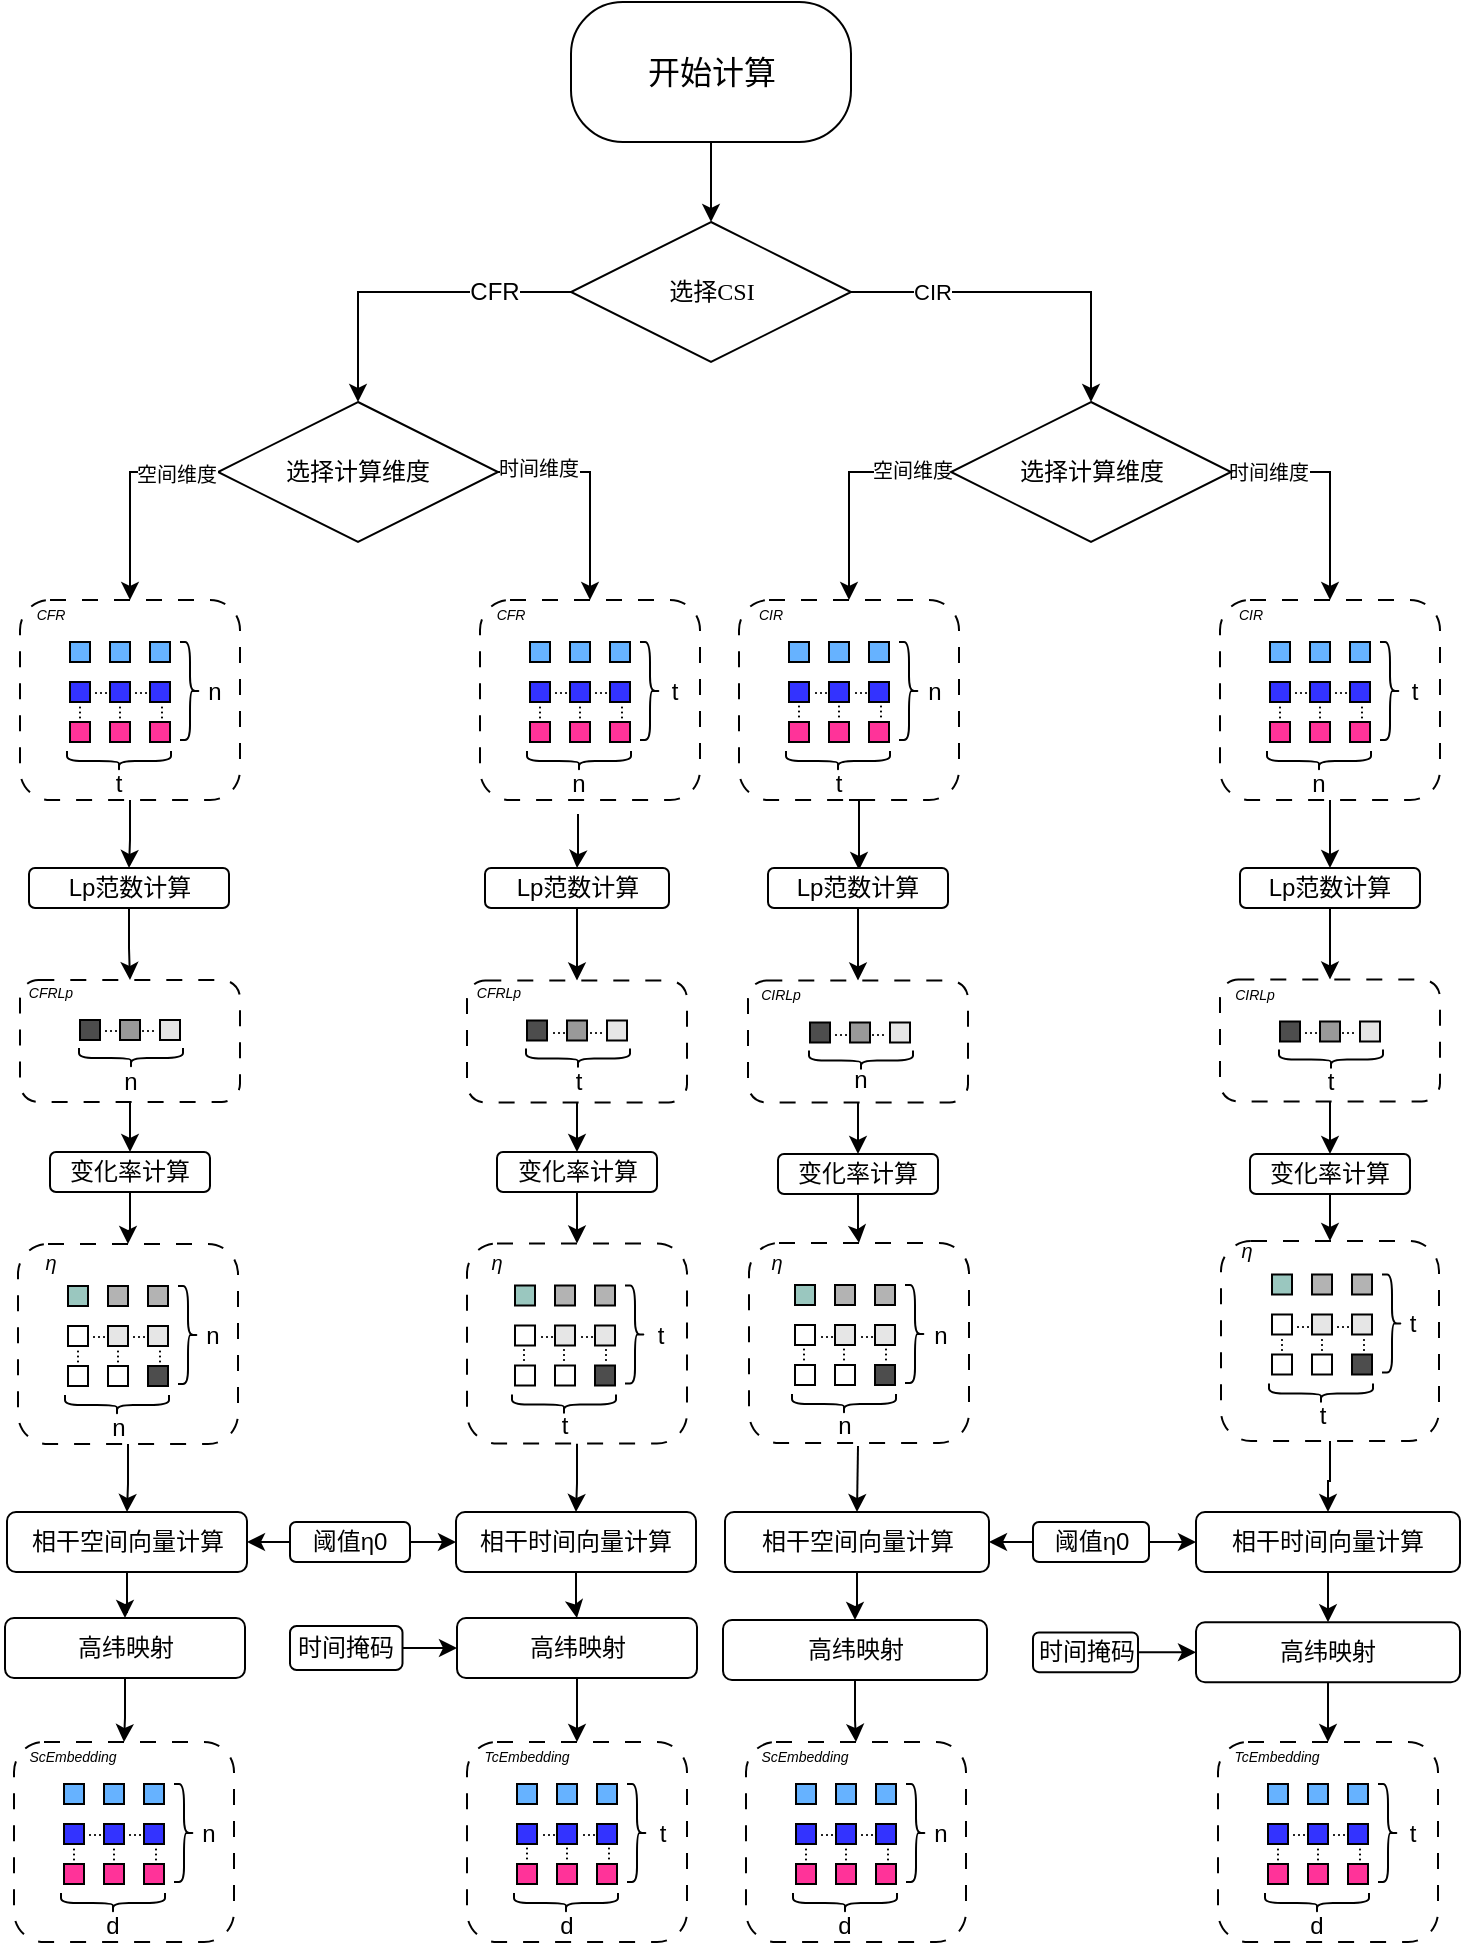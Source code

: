 <mxfile version="26.2.13">
  <diagram name="第 1 页" id="5NiuPIo_JYQkl4ZfIb5n">
    <mxGraphModel dx="1397" dy="1017" grid="1" gridSize="10" guides="1" tooltips="1" connect="1" arrows="1" fold="1" page="1" pageScale="1" pageWidth="827" pageHeight="1169" math="0" shadow="0">
      <root>
        <mxCell id="0" />
        <mxCell id="1" parent="0" />
        <mxCell id="BNl5geYrNrUiQaszXV6u-1" style="edgeStyle=orthogonalEdgeStyle;rounded=0;orthogonalLoop=1;jettySize=auto;html=1;entryX=0.5;entryY=0;entryDx=0;entryDy=0;" parent="1" source="BNl5geYrNrUiQaszXV6u-2" target="BNl5geYrNrUiQaszXV6u-7" edge="1">
          <mxGeometry relative="1" as="geometry" />
        </mxCell>
        <mxCell id="BNl5geYrNrUiQaszXV6u-2" value="&lt;font style=&quot;font-size: 16px;&quot;&gt;开始计算&lt;/font&gt;" style="rounded=1;whiteSpace=wrap;html=1;shape=label;fontFamily=Times New Roman;arcSize=37;" parent="1" vertex="1">
          <mxGeometry x="340.5" y="50" width="140" height="70" as="geometry" />
        </mxCell>
        <mxCell id="BNl5geYrNrUiQaszXV6u-3" style="edgeStyle=orthogonalEdgeStyle;rounded=0;orthogonalLoop=1;jettySize=auto;html=1;entryX=0.5;entryY=0;entryDx=0;entryDy=0;exitX=1;exitY=0.5;exitDx=0;exitDy=0;" parent="1" source="BNl5geYrNrUiQaszXV6u-7" target="BNl5geYrNrUiQaszXV6u-15" edge="1">
          <mxGeometry relative="1" as="geometry">
            <mxPoint x="560" y="250" as="targetPoint" />
          </mxGeometry>
        </mxCell>
        <mxCell id="BNl5geYrNrUiQaszXV6u-4" value="CIR" style="edgeLabel;html=1;align=center;verticalAlign=middle;resizable=0;points=[];" parent="BNl5geYrNrUiQaszXV6u-3" vertex="1" connectable="0">
          <mxGeometry x="-0.719" y="-2" relative="1" as="geometry">
            <mxPoint x="16" y="-2" as="offset" />
          </mxGeometry>
        </mxCell>
        <mxCell id="BNl5geYrNrUiQaszXV6u-5" style="edgeStyle=orthogonalEdgeStyle;rounded=0;orthogonalLoop=1;jettySize=auto;html=1;entryX=0.5;entryY=0;entryDx=0;entryDy=0;exitX=0;exitY=0.5;exitDx=0;exitDy=0;" parent="1" source="BNl5geYrNrUiQaszXV6u-7" target="BNl5geYrNrUiQaszXV6u-10" edge="1">
          <mxGeometry relative="1" as="geometry">
            <mxPoint x="200" y="250" as="targetPoint" />
            <mxPoint x="330" y="175" as="sourcePoint" />
          </mxGeometry>
        </mxCell>
        <mxCell id="BNl5geYrNrUiQaszXV6u-6" value="&lt;font style=&quot;font-size: 12px;&quot;&gt;CFR&lt;/font&gt;" style="edgeLabel;html=1;align=center;verticalAlign=middle;resizable=0;points=[];" parent="BNl5geYrNrUiQaszXV6u-5" vertex="1" connectable="0">
          <mxGeometry x="-0.042" relative="1" as="geometry">
            <mxPoint x="39" as="offset" />
          </mxGeometry>
        </mxCell>
        <mxCell id="BNl5geYrNrUiQaszXV6u-7" value="选择CSI" style="rhombus;whiteSpace=wrap;html=1;fontFamily=Times New Roman;" parent="1" vertex="1">
          <mxGeometry x="340.5" y="160" width="140" height="70" as="geometry" />
        </mxCell>
        <mxCell id="BNl5geYrNrUiQaszXV6u-8" style="edgeStyle=orthogonalEdgeStyle;rounded=0;orthogonalLoop=1;jettySize=auto;html=1;entryX=0.5;entryY=0;entryDx=0;entryDy=0;exitX=1;exitY=0.5;exitDx=0;exitDy=0;" parent="1" source="BNl5geYrNrUiQaszXV6u-10" target="BNl5geYrNrUiQaszXV6u-40" edge="1">
          <mxGeometry relative="1" as="geometry">
            <mxPoint x="360" y="350" as="targetPoint" />
          </mxGeometry>
        </mxCell>
        <mxCell id="BNl5geYrNrUiQaszXV6u-9" value="&lt;font style=&quot;font-size: 10px;&quot;&gt;时间维度&lt;/font&gt;" style="edgeLabel;html=1;align=center;verticalAlign=middle;resizable=0;points=[];" parent="BNl5geYrNrUiQaszXV6u-8" vertex="1" connectable="0">
          <mxGeometry x="-0.638" y="2" relative="1" as="geometry">
            <mxPoint as="offset" />
          </mxGeometry>
        </mxCell>
        <mxCell id="BNl5geYrNrUiQaszXV6u-10" value="选择计算维度&lt;span style=&quot;color: rgba(0, 0, 0, 0); font-family: monospace; font-size: 0px; text-align: start; text-wrap-mode: nowrap;&quot;&gt;%3CmxGraphModel%3E%3Croot%3E%3CmxCell%20id%3D%220%22%2F%3E%3CmxCell%20id%3D%221%22%20parent%3D%220%22%2F%3E%3CmxCell%20id%3D%222%22%20value%3D%22%E9%80%89%E6%8B%A9CSI%22%20style%3D%22rhombus%3BwhiteSpace%3Dwrap%3Bhtml%3D1%3BfontFamily%3DTimes%20New%20Roman%3B%22%20vertex%3D%221%22%20parent%3D%221%22%3E%3CmxGeometry%20x%3D%22290%22%20y%3D%22350%22%20width%3D%22140%22%20height%3D%2270%22%20as%3D%22geometry%22%2F%3E%3C%2FmxCell%3E%3C%2Froot%3E%3C%2FmxGraphModel%3E&lt;/span&gt;" style="rhombus;whiteSpace=wrap;html=1;fontFamily=Times New Roman;" parent="1" vertex="1">
          <mxGeometry x="164" y="250" width="140" height="70" as="geometry" />
        </mxCell>
        <mxCell id="BNl5geYrNrUiQaszXV6u-13" style="edgeStyle=orthogonalEdgeStyle;rounded=0;orthogonalLoop=1;jettySize=auto;html=1;entryX=0.5;entryY=0;entryDx=0;entryDy=0;exitX=0;exitY=0.5;exitDx=0;exitDy=0;" parent="1" source="BNl5geYrNrUiQaszXV6u-15" target="BNl5geYrNrUiQaszXV6u-210" edge="1">
          <mxGeometry relative="1" as="geometry" />
        </mxCell>
        <mxCell id="BNl5geYrNrUiQaszXV6u-14" value="&lt;font style=&quot;font-size: 10px;&quot;&gt;空间维度&lt;/font&gt;" style="edgeLabel;html=1;align=center;verticalAlign=middle;resizable=0;points=[];" parent="BNl5geYrNrUiQaszXV6u-13" vertex="1" connectable="0">
          <mxGeometry x="-0.57" y="-1" relative="1" as="geometry">
            <mxPoint x="5" as="offset" />
          </mxGeometry>
        </mxCell>
        <mxCell id="LVYHU1C4MGpFip38N266-1" style="edgeStyle=orthogonalEdgeStyle;rounded=0;orthogonalLoop=1;jettySize=auto;html=1;entryX=0.5;entryY=0;entryDx=0;entryDy=0;exitX=1;exitY=0.5;exitDx=0;exitDy=0;" edge="1" parent="1" source="BNl5geYrNrUiQaszXV6u-15" target="BNl5geYrNrUiQaszXV6u-231">
          <mxGeometry relative="1" as="geometry" />
        </mxCell>
        <mxCell id="LVYHU1C4MGpFip38N266-2" value="&lt;font style=&quot;font-size: 10px;&quot;&gt;时间维度&lt;/font&gt;" style="edgeLabel;html=1;align=center;verticalAlign=middle;resizable=0;points=[];" vertex="1" connectable="0" parent="LVYHU1C4MGpFip38N266-1">
          <mxGeometry x="-0.471" relative="1" as="geometry">
            <mxPoint x="-12" as="offset" />
          </mxGeometry>
        </mxCell>
        <mxCell id="BNl5geYrNrUiQaszXV6u-15" value="选择计算维度&lt;span style=&quot;color: rgba(0, 0, 0, 0); font-family: monospace; font-size: 0px; text-align: start; text-wrap-mode: nowrap;&quot;&gt;%3CmxGraphModel%3E%3Croot%3E%3CmxCell%20id%3D%220%22%2F%3E%3CmxCell%20id%3D%221%22%20parent%3D%220%22%2F%3E%3CmxCell%20id%3D%222%22%20value%3D%22%E9%80%89%E6%8B%A9CSI%22%20style%3D%22rhombus%3BwhiteSpace%3Dwrap%3Bhtml%3D1%3BfontFamily%3DTimes%20New%20Roman%3B%22%20vertex%3D%221%22%20parent%3D%221%22%3E%3CmxGeometry%20x%3D%22290%22%20y%3D%22350%22%20width%3D%22140%22%20height%3D%2270%22%20as%3D%22geometry%22%2F%3E%3C%2FmxCell%3E%3C%2Froot%3E%3C%2FmxGraphModel%3E&lt;/span&gt;" style="rhombus;whiteSpace=wrap;html=1;fontFamily=Times New Roman;" parent="1" vertex="1">
          <mxGeometry x="530.5" y="250" width="140" height="70" as="geometry" />
        </mxCell>
        <mxCell id="BNl5geYrNrUiQaszXV6u-16" value="" style="edgeStyle=orthogonalEdgeStyle;rounded=0;orthogonalLoop=1;jettySize=auto;html=1;entryX=0.5;entryY=0;entryDx=0;entryDy=0;exitX=0;exitY=0.5;exitDx=0;exitDy=0;" parent="1" source="BNl5geYrNrUiQaszXV6u-10" target="BNl5geYrNrUiQaszXV6u-19" edge="1">
          <mxGeometry relative="1" as="geometry">
            <mxPoint x="122" y="381" as="targetPoint" />
            <mxPoint x="170" y="285" as="sourcePoint" />
            <Array as="points" />
          </mxGeometry>
        </mxCell>
        <mxCell id="BNl5geYrNrUiQaszXV6u-17" value="&lt;font style=&quot;font-size: 10px;&quot;&gt;空间维度&lt;/font&gt;" style="edgeLabel;html=1;align=center;verticalAlign=middle;resizable=0;points=[];" parent="BNl5geYrNrUiQaszXV6u-16" vertex="1" connectable="0">
          <mxGeometry x="-0.606" y="1" relative="1" as="geometry">
            <mxPoint as="offset" />
          </mxGeometry>
        </mxCell>
        <mxCell id="BNl5geYrNrUiQaszXV6u-18" value="" style="group" parent="1" vertex="1" connectable="0">
          <mxGeometry x="60" y="340" width="117" height="116" as="geometry" />
        </mxCell>
        <mxCell id="BNl5geYrNrUiQaszXV6u-19" value="" style="rounded=1;whiteSpace=wrap;html=1;dashed=1;dashPattern=8 8;" parent="BNl5geYrNrUiQaszXV6u-18" vertex="1">
          <mxGeometry x="5" y="9" width="110" height="100" as="geometry" />
        </mxCell>
        <mxCell id="BNl5geYrNrUiQaszXV6u-20" value="" style="rounded=0;whiteSpace=wrap;html=1;fillColor=#66B2FF;" parent="BNl5geYrNrUiQaszXV6u-18" vertex="1">
          <mxGeometry x="30" y="30" width="10" height="10" as="geometry" />
        </mxCell>
        <mxCell id="BNl5geYrNrUiQaszXV6u-21" value="" style="rounded=0;whiteSpace=wrap;html=1;fillColor=#66B2FF;" parent="BNl5geYrNrUiQaszXV6u-18" vertex="1">
          <mxGeometry x="50" y="30" width="10" height="10" as="geometry" />
        </mxCell>
        <mxCell id="BNl5geYrNrUiQaszXV6u-22" value="" style="rounded=0;whiteSpace=wrap;html=1;fillColor=#66B2FF;" parent="BNl5geYrNrUiQaszXV6u-18" vertex="1">
          <mxGeometry x="70" y="30" width="10" height="10" as="geometry" />
        </mxCell>
        <mxCell id="BNl5geYrNrUiQaszXV6u-23" value="" style="rounded=0;whiteSpace=wrap;html=1;fillColor=#3333FF;" parent="BNl5geYrNrUiQaszXV6u-18" vertex="1">
          <mxGeometry x="30" y="50" width="10" height="10" as="geometry" />
        </mxCell>
        <mxCell id="BNl5geYrNrUiQaszXV6u-24" value="" style="rounded=0;whiteSpace=wrap;html=1;fillColor=#3333FF;" parent="BNl5geYrNrUiQaszXV6u-18" vertex="1">
          <mxGeometry x="50" y="50" width="10" height="10" as="geometry" />
        </mxCell>
        <mxCell id="BNl5geYrNrUiQaszXV6u-25" value="" style="rounded=0;whiteSpace=wrap;html=1;fillColor=#3333FF;" parent="BNl5geYrNrUiQaszXV6u-18" vertex="1">
          <mxGeometry x="70" y="50" width="10" height="10" as="geometry" />
        </mxCell>
        <mxCell id="BNl5geYrNrUiQaszXV6u-26" value="" style="rounded=0;whiteSpace=wrap;html=1;fillColor=#FF3399;" parent="BNl5geYrNrUiQaszXV6u-18" vertex="1">
          <mxGeometry x="30" y="70" width="10" height="10" as="geometry" />
        </mxCell>
        <mxCell id="BNl5geYrNrUiQaszXV6u-27" value="" style="rounded=0;whiteSpace=wrap;html=1;fillColor=#FF3399;" parent="BNl5geYrNrUiQaszXV6u-18" vertex="1">
          <mxGeometry x="50" y="70" width="10" height="10" as="geometry" />
        </mxCell>
        <mxCell id="BNl5geYrNrUiQaszXV6u-28" value="" style="rounded=0;whiteSpace=wrap;html=1;fillColor=#FF3399;" parent="BNl5geYrNrUiQaszXV6u-18" vertex="1">
          <mxGeometry x="70" y="70" width="10" height="10" as="geometry" />
        </mxCell>
        <mxCell id="BNl5geYrNrUiQaszXV6u-29" value="&lt;font style=&quot;font-size: 9px;&quot;&gt;...&lt;/font&gt;" style="text;html=1;align=center;verticalAlign=middle;whiteSpace=wrap;rounded=0;" parent="BNl5geYrNrUiQaszXV6u-18" vertex="1">
          <mxGeometry x="38" y="52" width="15" as="geometry" />
        </mxCell>
        <mxCell id="BNl5geYrNrUiQaszXV6u-30" value="&lt;font style=&quot;font-size: 9px;&quot;&gt;...&lt;/font&gt;" style="text;html=1;align=center;verticalAlign=middle;whiteSpace=wrap;rounded=0;" parent="BNl5geYrNrUiQaszXV6u-18" vertex="1">
          <mxGeometry x="58" y="52" width="15" as="geometry" />
        </mxCell>
        <mxCell id="BNl5geYrNrUiQaszXV6u-31" value="&lt;font style=&quot;font-size: 9px;&quot;&gt;...&lt;/font&gt;" style="text;html=1;align=center;verticalAlign=middle;whiteSpace=wrap;rounded=0;rotation=90;" parent="BNl5geYrNrUiQaszXV6u-18" vertex="1">
          <mxGeometry x="72" y="65" width="15" as="geometry" />
        </mxCell>
        <mxCell id="BNl5geYrNrUiQaszXV6u-32" value="&lt;font style=&quot;font-size: 9px;&quot;&gt;...&lt;/font&gt;" style="text;html=1;align=center;verticalAlign=middle;whiteSpace=wrap;rounded=0;rotation=90;" parent="BNl5geYrNrUiQaszXV6u-18" vertex="1">
          <mxGeometry x="51" y="65" width="15" as="geometry" />
        </mxCell>
        <mxCell id="BNl5geYrNrUiQaszXV6u-33" value="&lt;font style=&quot;font-size: 9px;&quot;&gt;...&lt;/font&gt;" style="text;html=1;align=center;verticalAlign=middle;whiteSpace=wrap;rounded=0;rotation=90;" parent="BNl5geYrNrUiQaszXV6u-18" vertex="1">
          <mxGeometry x="31" y="65" width="15" as="geometry" />
        </mxCell>
        <mxCell id="BNl5geYrNrUiQaszXV6u-34" value="&lt;font style=&quot;font-size: 7px;&quot;&gt;&lt;i&gt;CFR&lt;/i&gt;&lt;/font&gt;" style="text;html=1;align=center;verticalAlign=middle;resizable=0;points=[];autosize=1;strokeColor=none;fillColor=none;" parent="BNl5geYrNrUiQaszXV6u-18" vertex="1">
          <mxGeometry width="40" height="30" as="geometry" />
        </mxCell>
        <mxCell id="BNl5geYrNrUiQaszXV6u-35" value="" style="shape=curlyBracket;whiteSpace=wrap;html=1;rounded=1;flipH=1;labelPosition=right;verticalLabelPosition=middle;align=left;verticalAlign=middle;" parent="BNl5geYrNrUiQaszXV6u-18" vertex="1">
          <mxGeometry x="85" y="30" width="10" height="49" as="geometry" />
        </mxCell>
        <mxCell id="BNl5geYrNrUiQaszXV6u-36" value="" style="shape=curlyBracket;whiteSpace=wrap;html=1;rounded=1;flipH=1;labelPosition=right;verticalLabelPosition=middle;align=left;verticalAlign=middle;rotation=90;size=0.5;" parent="BNl5geYrNrUiQaszXV6u-18" vertex="1">
          <mxGeometry x="49.5" y="63.5" width="10" height="52" as="geometry" />
        </mxCell>
        <mxCell id="BNl5geYrNrUiQaszXV6u-37" value="n" style="text;html=1;align=center;verticalAlign=middle;resizable=0;points=[];autosize=1;strokeColor=none;fillColor=none;" parent="BNl5geYrNrUiQaszXV6u-18" vertex="1">
          <mxGeometry x="87" y="40" width="30" height="30" as="geometry" />
        </mxCell>
        <mxCell id="BNl5geYrNrUiQaszXV6u-38" value="t" style="text;html=1;align=center;verticalAlign=middle;resizable=0;points=[];autosize=1;strokeColor=none;fillColor=none;" parent="BNl5geYrNrUiQaszXV6u-18" vertex="1">
          <mxGeometry x="39" y="86" width="30" height="30" as="geometry" />
        </mxCell>
        <mxCell id="BNl5geYrNrUiQaszXV6u-39" value="" style="group" parent="1" vertex="1" connectable="0">
          <mxGeometry x="290" y="340" width="117" height="116" as="geometry" />
        </mxCell>
        <mxCell id="BNl5geYrNrUiQaszXV6u-40" value="" style="rounded=1;whiteSpace=wrap;html=1;dashed=1;dashPattern=8 8;" parent="BNl5geYrNrUiQaszXV6u-39" vertex="1">
          <mxGeometry x="5" y="9" width="110" height="100" as="geometry" />
        </mxCell>
        <mxCell id="BNl5geYrNrUiQaszXV6u-41" value="" style="rounded=0;whiteSpace=wrap;html=1;fillColor=#66B2FF;" parent="BNl5geYrNrUiQaszXV6u-39" vertex="1">
          <mxGeometry x="30" y="30" width="10" height="10" as="geometry" />
        </mxCell>
        <mxCell id="BNl5geYrNrUiQaszXV6u-42" value="" style="rounded=0;whiteSpace=wrap;html=1;fillColor=#66B2FF;" parent="BNl5geYrNrUiQaszXV6u-39" vertex="1">
          <mxGeometry x="50" y="30" width="10" height="10" as="geometry" />
        </mxCell>
        <mxCell id="BNl5geYrNrUiQaszXV6u-43" value="" style="rounded=0;whiteSpace=wrap;html=1;fillColor=#66B2FF;" parent="BNl5geYrNrUiQaszXV6u-39" vertex="1">
          <mxGeometry x="70" y="30" width="10" height="10" as="geometry" />
        </mxCell>
        <mxCell id="BNl5geYrNrUiQaszXV6u-44" value="" style="rounded=0;whiteSpace=wrap;html=1;fillColor=#3333FF;" parent="BNl5geYrNrUiQaszXV6u-39" vertex="1">
          <mxGeometry x="30" y="50" width="10" height="10" as="geometry" />
        </mxCell>
        <mxCell id="BNl5geYrNrUiQaszXV6u-45" value="" style="rounded=0;whiteSpace=wrap;html=1;fillColor=#3333FF;" parent="BNl5geYrNrUiQaszXV6u-39" vertex="1">
          <mxGeometry x="50" y="50" width="10" height="10" as="geometry" />
        </mxCell>
        <mxCell id="BNl5geYrNrUiQaszXV6u-46" value="" style="rounded=0;whiteSpace=wrap;html=1;fillColor=#3333FF;" parent="BNl5geYrNrUiQaszXV6u-39" vertex="1">
          <mxGeometry x="70" y="50" width="10" height="10" as="geometry" />
        </mxCell>
        <mxCell id="BNl5geYrNrUiQaszXV6u-47" value="" style="rounded=0;whiteSpace=wrap;html=1;fillColor=#FF3399;" parent="BNl5geYrNrUiQaszXV6u-39" vertex="1">
          <mxGeometry x="30" y="70" width="10" height="10" as="geometry" />
        </mxCell>
        <mxCell id="BNl5geYrNrUiQaszXV6u-48" value="" style="rounded=0;whiteSpace=wrap;html=1;fillColor=#FF3399;" parent="BNl5geYrNrUiQaszXV6u-39" vertex="1">
          <mxGeometry x="50" y="70" width="10" height="10" as="geometry" />
        </mxCell>
        <mxCell id="BNl5geYrNrUiQaszXV6u-49" value="" style="rounded=0;whiteSpace=wrap;html=1;fillColor=#FF3399;" parent="BNl5geYrNrUiQaszXV6u-39" vertex="1">
          <mxGeometry x="70" y="70" width="10" height="10" as="geometry" />
        </mxCell>
        <mxCell id="BNl5geYrNrUiQaszXV6u-50" value="&lt;font style=&quot;font-size: 9px;&quot;&gt;...&lt;/font&gt;" style="text;html=1;align=center;verticalAlign=middle;whiteSpace=wrap;rounded=0;" parent="BNl5geYrNrUiQaszXV6u-39" vertex="1">
          <mxGeometry x="38" y="52" width="15" as="geometry" />
        </mxCell>
        <mxCell id="BNl5geYrNrUiQaszXV6u-51" value="&lt;font style=&quot;font-size: 9px;&quot;&gt;...&lt;/font&gt;" style="text;html=1;align=center;verticalAlign=middle;whiteSpace=wrap;rounded=0;" parent="BNl5geYrNrUiQaszXV6u-39" vertex="1">
          <mxGeometry x="58" y="52" width="15" as="geometry" />
        </mxCell>
        <mxCell id="BNl5geYrNrUiQaszXV6u-52" value="&lt;font style=&quot;font-size: 9px;&quot;&gt;...&lt;/font&gt;" style="text;html=1;align=center;verticalAlign=middle;whiteSpace=wrap;rounded=0;rotation=90;" parent="BNl5geYrNrUiQaszXV6u-39" vertex="1">
          <mxGeometry x="72" y="65" width="15" as="geometry" />
        </mxCell>
        <mxCell id="BNl5geYrNrUiQaszXV6u-53" value="&lt;font style=&quot;font-size: 9px;&quot;&gt;...&lt;/font&gt;" style="text;html=1;align=center;verticalAlign=middle;whiteSpace=wrap;rounded=0;rotation=90;" parent="BNl5geYrNrUiQaszXV6u-39" vertex="1">
          <mxGeometry x="51" y="65" width="15" as="geometry" />
        </mxCell>
        <mxCell id="BNl5geYrNrUiQaszXV6u-54" value="&lt;font style=&quot;font-size: 9px;&quot;&gt;...&lt;/font&gt;" style="text;html=1;align=center;verticalAlign=middle;whiteSpace=wrap;rounded=0;rotation=90;" parent="BNl5geYrNrUiQaszXV6u-39" vertex="1">
          <mxGeometry x="31" y="65" width="15" as="geometry" />
        </mxCell>
        <mxCell id="BNl5geYrNrUiQaszXV6u-55" value="&lt;font style=&quot;font-size: 7px;&quot;&gt;&lt;i&gt;CFR&lt;/i&gt;&lt;/font&gt;" style="text;html=1;align=center;verticalAlign=middle;resizable=0;points=[];autosize=1;strokeColor=none;fillColor=none;" parent="BNl5geYrNrUiQaszXV6u-39" vertex="1">
          <mxGeometry width="40" height="30" as="geometry" />
        </mxCell>
        <mxCell id="BNl5geYrNrUiQaszXV6u-56" value="" style="shape=curlyBracket;whiteSpace=wrap;html=1;rounded=1;flipH=1;labelPosition=right;verticalLabelPosition=middle;align=left;verticalAlign=middle;" parent="BNl5geYrNrUiQaszXV6u-39" vertex="1">
          <mxGeometry x="85" y="30" width="10" height="49" as="geometry" />
        </mxCell>
        <mxCell id="BNl5geYrNrUiQaszXV6u-57" value="" style="shape=curlyBracket;whiteSpace=wrap;html=1;rounded=1;flipH=1;labelPosition=right;verticalLabelPosition=middle;align=left;verticalAlign=middle;rotation=90;size=0.5;" parent="BNl5geYrNrUiQaszXV6u-39" vertex="1">
          <mxGeometry x="49.5" y="63.5" width="10" height="52" as="geometry" />
        </mxCell>
        <mxCell id="BNl5geYrNrUiQaszXV6u-58" value="t" style="text;html=1;align=center;verticalAlign=middle;resizable=0;points=[];autosize=1;strokeColor=none;fillColor=none;" parent="BNl5geYrNrUiQaszXV6u-39" vertex="1">
          <mxGeometry x="87" y="40" width="30" height="30" as="geometry" />
        </mxCell>
        <mxCell id="BNl5geYrNrUiQaszXV6u-59" value="n" style="text;html=1;align=center;verticalAlign=middle;resizable=0;points=[];autosize=1;strokeColor=none;fillColor=none;" parent="BNl5geYrNrUiQaszXV6u-39" vertex="1">
          <mxGeometry x="39" y="86" width="30" height="30" as="geometry" />
        </mxCell>
        <mxCell id="BNl5geYrNrUiQaszXV6u-60" value="" style="group" parent="1" vertex="1" connectable="0">
          <mxGeometry x="60" y="527" width="127" height="116" as="geometry" />
        </mxCell>
        <mxCell id="BNl5geYrNrUiQaszXV6u-61" value="" style="rounded=1;whiteSpace=wrap;html=1;dashed=1;dashPattern=8 8;" parent="BNl5geYrNrUiQaszXV6u-60" vertex="1">
          <mxGeometry x="5" y="12" width="110" height="61" as="geometry" />
        </mxCell>
        <mxCell id="BNl5geYrNrUiQaszXV6u-65" value="" style="rounded=0;whiteSpace=wrap;html=1;fillColor=#4D4D4D;" parent="BNl5geYrNrUiQaszXV6u-60" vertex="1">
          <mxGeometry x="35" y="32" width="10" height="10" as="geometry" />
        </mxCell>
        <mxCell id="BNl5geYrNrUiQaszXV6u-66" value="" style="rounded=0;whiteSpace=wrap;html=1;fillColor=#999999;" parent="BNl5geYrNrUiQaszXV6u-60" vertex="1">
          <mxGeometry x="55" y="32" width="10" height="10" as="geometry" />
        </mxCell>
        <mxCell id="BNl5geYrNrUiQaszXV6u-67" value="" style="rounded=0;whiteSpace=wrap;html=1;fillColor=#E6E6E6;" parent="BNl5geYrNrUiQaszXV6u-60" vertex="1">
          <mxGeometry x="75" y="32" width="10" height="10" as="geometry" />
        </mxCell>
        <mxCell id="BNl5geYrNrUiQaszXV6u-71" value="&lt;font style=&quot;font-size: 9px;&quot;&gt;...&lt;/font&gt;" style="text;html=1;align=center;verticalAlign=middle;whiteSpace=wrap;rounded=0;" parent="BNl5geYrNrUiQaszXV6u-60" vertex="1">
          <mxGeometry x="43" y="34" width="15" as="geometry" />
        </mxCell>
        <mxCell id="BNl5geYrNrUiQaszXV6u-72" value="&lt;font style=&quot;font-size: 9px;&quot;&gt;...&lt;/font&gt;" style="text;html=1;align=center;verticalAlign=middle;whiteSpace=wrap;rounded=0;" parent="BNl5geYrNrUiQaszXV6u-60" vertex="1">
          <mxGeometry x="63" y="34" width="12" as="geometry" />
        </mxCell>
        <mxCell id="BNl5geYrNrUiQaszXV6u-76" value="&lt;i style=&quot;font-size: 7px;&quot;&gt;CFRLp&lt;/i&gt;" style="text;html=1;align=center;verticalAlign=middle;resizable=0;points=[];autosize=1;strokeColor=none;fillColor=none;" parent="BNl5geYrNrUiQaszXV6u-60" vertex="1">
          <mxGeometry x="-5" y="2" width="50" height="30" as="geometry" />
        </mxCell>
        <mxCell id="BNl5geYrNrUiQaszXV6u-78" value="" style="shape=curlyBracket;whiteSpace=wrap;html=1;rounded=1;flipH=1;labelPosition=right;verticalLabelPosition=middle;align=left;verticalAlign=middle;rotation=90;size=0.5;" parent="BNl5geYrNrUiQaszXV6u-60" vertex="1">
          <mxGeometry x="55.5" y="25" width="10" height="52" as="geometry" />
        </mxCell>
        <mxCell id="BNl5geYrNrUiQaszXV6u-80" value="n" style="text;html=1;align=center;verticalAlign=middle;resizable=0;points=[];autosize=1;strokeColor=none;fillColor=none;" parent="BNl5geYrNrUiQaszXV6u-60" vertex="1">
          <mxGeometry x="45" y="47.5" width="30" height="30" as="geometry" />
        </mxCell>
        <mxCell id="BNl5geYrNrUiQaszXV6u-82" style="edgeStyle=orthogonalEdgeStyle;rounded=0;orthogonalLoop=1;jettySize=auto;html=1;entryX=0.5;entryY=0;entryDx=0;entryDy=0;" parent="1" source="BNl5geYrNrUiQaszXV6u-83" target="BNl5geYrNrUiQaszXV6u-61" edge="1">
          <mxGeometry relative="1" as="geometry" />
        </mxCell>
        <mxCell id="BNl5geYrNrUiQaszXV6u-83" value="Lp范数计算" style="rounded=1;whiteSpace=wrap;html=1;" parent="1" vertex="1">
          <mxGeometry x="69.5" y="483" width="100" height="20" as="geometry" />
        </mxCell>
        <mxCell id="BNl5geYrNrUiQaszXV6u-430" style="edgeStyle=orthogonalEdgeStyle;rounded=0;orthogonalLoop=1;jettySize=auto;html=1;entryX=0.5;entryY=0;entryDx=0;entryDy=0;" parent="1" source="BNl5geYrNrUiQaszXV6u-85" target="BNl5geYrNrUiQaszXV6u-402" edge="1">
          <mxGeometry relative="1" as="geometry" />
        </mxCell>
        <mxCell id="BNl5geYrNrUiQaszXV6u-85" value="Lp范数计算" style="rounded=1;whiteSpace=wrap;html=1;" parent="1" vertex="1">
          <mxGeometry x="297.5" y="483" width="92" height="20" as="geometry" />
        </mxCell>
        <mxCell id="BNl5geYrNrUiQaszXV6u-86" style="edgeStyle=orthogonalEdgeStyle;rounded=0;orthogonalLoop=1;jettySize=auto;html=1;entryX=0.5;entryY=0;entryDx=0;entryDy=0;" parent="1" source="BNl5geYrNrUiQaszXV6u-59" target="BNl5geYrNrUiQaszXV6u-85" edge="1">
          <mxGeometry relative="1" as="geometry">
            <mxPoint x="344" y="510" as="targetPoint" />
          </mxGeometry>
        </mxCell>
        <mxCell id="BNl5geYrNrUiQaszXV6u-108" style="edgeStyle=orthogonalEdgeStyle;rounded=0;orthogonalLoop=1;jettySize=auto;html=1;entryX=0.5;entryY=0;entryDx=0;entryDy=0;" parent="1" source="BNl5geYrNrUiQaszXV6u-109" target="BNl5geYrNrUiQaszXV6u-115" edge="1">
          <mxGeometry relative="1" as="geometry" />
        </mxCell>
        <mxCell id="BNl5geYrNrUiQaszXV6u-109" value="变化率计算&lt;span style=&quot;color: rgba(0, 0, 0, 0); font-family: monospace; font-size: 0px; text-align: start; text-wrap-mode: nowrap;&quot;&gt;%3CmxGraphModel%3E%3Croot%3E%3CmxCell%20id%3D%220%22%2F%3E%3CmxCell%20id%3D%221%22%20parent%3D%220%22%2F%3E%3CmxCell%20id%3D%222%22%20value%3D%22%E5%B7%AE%E5%88%86%E8%AE%A1%E7%AE%97%22%20style%3D%22rounded%3D1%3BwhiteSpace%3Dwrap%3Bhtml%3D1%3B%22%20vertex%3D%221%22%20parent%3D%221%22%3E%3CmxGeometry%20x%3D%22304%22%20y%3D%22483%22%20width%3D%2280%22%20height%3D%2220%22%20as%3D%22geometry%22%2F%3E%3C%2FmxCell%3E%3C%2Froot%3E%3C%2FmxGraphModel%3E&lt;/span&gt;" style="rounded=1;whiteSpace=wrap;html=1;" parent="1" vertex="1">
          <mxGeometry x="80" y="625" width="80" height="20" as="geometry" />
        </mxCell>
        <mxCell id="BNl5geYrNrUiQaszXV6u-110" style="edgeStyle=orthogonalEdgeStyle;rounded=0;orthogonalLoop=1;jettySize=auto;html=1;entryX=0.5;entryY=0;entryDx=0;entryDy=0;" parent="1" source="BNl5geYrNrUiQaszXV6u-111" target="BNl5geYrNrUiQaszXV6u-136" edge="1">
          <mxGeometry relative="1" as="geometry" />
        </mxCell>
        <mxCell id="BNl5geYrNrUiQaszXV6u-111" value="变化率计算&lt;span style=&quot;color: rgba(0, 0, 0, 0); font-family: monospace; font-size: 0px; text-align: start; text-wrap-mode: nowrap;&quot;&gt;%3CmxGraphModel%3E%3Croot%3E%3CmxCell%20id%3D%220%22%2F%3E%3CmxCell%20id%3D%221%22%20parent%3D%220%22%2F%3E%3CmxCell%20id%3D%222%22%20value%3D%22%E5%B7%AE%E5%88%86%E8%AE%A1%E7%AE%97%22%20style%3D%22rounded%3D1%3BwhiteSpace%3Dwrap%3Bhtml%3D1%3B%22%20vertex%3D%221%22%20parent%3D%221%22%3E%3CmxGeometry%20x%3D%22304%22%20y%3D%22483%22%20width%3D%2280%22%20height%3D%2220%22%20as%3D%22geometry%22%2F%3E%3C%2FmxCell%3E%3C%2Froot%3E%3C%2FmxGraphModel%3E&lt;/span&gt;" style="rounded=1;whiteSpace=wrap;html=1;" parent="1" vertex="1">
          <mxGeometry x="303.5" y="625" width="80" height="20" as="geometry" />
        </mxCell>
        <mxCell id="BNl5geYrNrUiQaszXV6u-114" style="edgeStyle=orthogonalEdgeStyle;rounded=0;orthogonalLoop=1;jettySize=auto;html=1;entryX=0.5;entryY=0;entryDx=0;entryDy=0;" parent="1" source="BNl5geYrNrUiQaszXV6u-115" target="BNl5geYrNrUiQaszXV6u-157" edge="1">
          <mxGeometry relative="1" as="geometry" />
        </mxCell>
        <mxCell id="BNl5geYrNrUiQaszXV6u-115" value="" style="rounded=1;whiteSpace=wrap;html=1;dashed=1;dashPattern=8 8;" parent="1" vertex="1">
          <mxGeometry x="64" y="671" width="110" height="100" as="geometry" />
        </mxCell>
        <mxCell id="BNl5geYrNrUiQaszXV6u-116" value="" style="rounded=0;whiteSpace=wrap;html=1;fillColor=#9AC7BF;" parent="1" vertex="1">
          <mxGeometry x="89" y="692" width="10" height="10" as="geometry" />
        </mxCell>
        <mxCell id="BNl5geYrNrUiQaszXV6u-117" value="" style="rounded=0;whiteSpace=wrap;html=1;fillColor=#B3B3B3;" parent="1" vertex="1">
          <mxGeometry x="109" y="692" width="10" height="10" as="geometry" />
        </mxCell>
        <mxCell id="BNl5geYrNrUiQaszXV6u-118" value="" style="rounded=0;whiteSpace=wrap;html=1;fillColor=#B3B3B3;" parent="1" vertex="1">
          <mxGeometry x="129" y="692" width="10" height="10" as="geometry" />
        </mxCell>
        <mxCell id="BNl5geYrNrUiQaszXV6u-119" value="" style="rounded=0;whiteSpace=wrap;html=1;fillColor=#FFFFFF;" parent="1" vertex="1">
          <mxGeometry x="89" y="712" width="10" height="10" as="geometry" />
        </mxCell>
        <mxCell id="BNl5geYrNrUiQaszXV6u-120" value="" style="rounded=0;whiteSpace=wrap;html=1;fillColor=#E6E6E6;" parent="1" vertex="1">
          <mxGeometry x="109" y="712" width="10" height="10" as="geometry" />
        </mxCell>
        <mxCell id="BNl5geYrNrUiQaszXV6u-121" value="" style="rounded=0;whiteSpace=wrap;html=1;fillColor=#E6E6E6;" parent="1" vertex="1">
          <mxGeometry x="129" y="712" width="10" height="10" as="geometry" />
        </mxCell>
        <mxCell id="BNl5geYrNrUiQaszXV6u-122" value="" style="rounded=0;whiteSpace=wrap;html=1;fillColor=#FFFFFF;" parent="1" vertex="1">
          <mxGeometry x="89" y="732" width="10" height="10" as="geometry" />
        </mxCell>
        <mxCell id="BNl5geYrNrUiQaszXV6u-123" value="" style="rounded=0;whiteSpace=wrap;html=1;fillColor=#FFFFFF;" parent="1" vertex="1">
          <mxGeometry x="109" y="732" width="10" height="10" as="geometry" />
        </mxCell>
        <mxCell id="BNl5geYrNrUiQaszXV6u-124" value="" style="rounded=0;whiteSpace=wrap;html=1;fillColor=#4D4D4D;" parent="1" vertex="1">
          <mxGeometry x="129" y="732" width="10" height="10" as="geometry" />
        </mxCell>
        <mxCell id="BNl5geYrNrUiQaszXV6u-125" value="&lt;font style=&quot;font-size: 9px;&quot;&gt;...&lt;/font&gt;" style="text;html=1;align=center;verticalAlign=middle;whiteSpace=wrap;rounded=0;" parent="1" vertex="1">
          <mxGeometry x="97" y="714" width="15" as="geometry" />
        </mxCell>
        <mxCell id="BNl5geYrNrUiQaszXV6u-126" value="&lt;font style=&quot;font-size: 9px;&quot;&gt;...&lt;/font&gt;" style="text;html=1;align=center;verticalAlign=middle;whiteSpace=wrap;rounded=0;" parent="1" vertex="1">
          <mxGeometry x="117" y="714" width="15" as="geometry" />
        </mxCell>
        <mxCell id="BNl5geYrNrUiQaszXV6u-127" value="&lt;font style=&quot;font-size: 9px;&quot;&gt;...&lt;/font&gt;" style="text;html=1;align=center;verticalAlign=middle;whiteSpace=wrap;rounded=0;rotation=90;" parent="1" vertex="1">
          <mxGeometry x="131" y="727" width="15" as="geometry" />
        </mxCell>
        <mxCell id="BNl5geYrNrUiQaszXV6u-128" value="&lt;font style=&quot;font-size: 9px;&quot;&gt;...&lt;/font&gt;" style="text;html=1;align=center;verticalAlign=middle;whiteSpace=wrap;rounded=0;rotation=90;" parent="1" vertex="1">
          <mxGeometry x="110" y="727" width="15" as="geometry" />
        </mxCell>
        <mxCell id="BNl5geYrNrUiQaszXV6u-129" value="&lt;font style=&quot;font-size: 9px;&quot;&gt;...&lt;/font&gt;" style="text;html=1;align=center;verticalAlign=middle;whiteSpace=wrap;rounded=0;rotation=90;" parent="1" vertex="1">
          <mxGeometry x="90" y="727" width="15" as="geometry" />
        </mxCell>
        <mxCell id="BNl5geYrNrUiQaszXV6u-130" value="" style="shape=curlyBracket;whiteSpace=wrap;html=1;rounded=1;flipH=1;labelPosition=right;verticalLabelPosition=middle;align=left;verticalAlign=middle;" parent="1" vertex="1">
          <mxGeometry x="144" y="692" width="10" height="49" as="geometry" />
        </mxCell>
        <mxCell id="BNl5geYrNrUiQaszXV6u-131" value="" style="shape=curlyBracket;whiteSpace=wrap;html=1;rounded=1;flipH=1;labelPosition=right;verticalLabelPosition=middle;align=left;verticalAlign=middle;rotation=90;size=0.5;" parent="1" vertex="1">
          <mxGeometry x="108.5" y="725.5" width="10" height="52" as="geometry" />
        </mxCell>
        <mxCell id="BNl5geYrNrUiQaszXV6u-132" value="n" style="text;html=1;align=center;verticalAlign=middle;resizable=0;points=[];autosize=1;strokeColor=none;fillColor=none;" parent="1" vertex="1">
          <mxGeometry x="146" y="702" width="30" height="30" as="geometry" />
        </mxCell>
        <mxCell id="BNl5geYrNrUiQaszXV6u-133" value="&lt;div&gt;&lt;i style=&quot;&quot;&gt;&lt;font style=&quot;font-size: 10px;&quot;&gt;η&lt;/font&gt;&lt;/i&gt;&lt;/div&gt;" style="text;html=1;align=center;verticalAlign=middle;resizable=0;points=[];autosize=1;strokeColor=none;fillColor=none;" parent="1" vertex="1">
          <mxGeometry x="64.5" y="665" width="30" height="30" as="geometry" />
        </mxCell>
        <mxCell id="BNl5geYrNrUiQaszXV6u-134" value="n" style="text;html=1;align=center;verticalAlign=middle;resizable=0;points=[];autosize=1;strokeColor=none;fillColor=none;" parent="1" vertex="1">
          <mxGeometry x="99" y="747.5" width="30" height="30" as="geometry" />
        </mxCell>
        <mxCell id="BNl5geYrNrUiQaszXV6u-135" style="edgeStyle=orthogonalEdgeStyle;rounded=0;orthogonalLoop=1;jettySize=auto;html=1;entryX=0.5;entryY=0;entryDx=0;entryDy=0;" parent="1" source="BNl5geYrNrUiQaszXV6u-136" target="BNl5geYrNrUiQaszXV6u-159" edge="1">
          <mxGeometry relative="1" as="geometry" />
        </mxCell>
        <mxCell id="BNl5geYrNrUiQaszXV6u-136" value="" style="rounded=1;whiteSpace=wrap;html=1;dashed=1;dashPattern=8 8;" parent="1" vertex="1">
          <mxGeometry x="288.5" y="670.75" width="110" height="100" as="geometry" />
        </mxCell>
        <mxCell id="BNl5geYrNrUiQaszXV6u-137" value="" style="rounded=0;whiteSpace=wrap;html=1;fillColor=#9AC7BF;" parent="1" vertex="1">
          <mxGeometry x="312.5" y="691.75" width="10" height="10" as="geometry" />
        </mxCell>
        <mxCell id="BNl5geYrNrUiQaszXV6u-138" value="" style="rounded=0;whiteSpace=wrap;html=1;fillColor=#B3B3B3;" parent="1" vertex="1">
          <mxGeometry x="332.5" y="691.75" width="10" height="10" as="geometry" />
        </mxCell>
        <mxCell id="BNl5geYrNrUiQaszXV6u-139" value="" style="rounded=0;whiteSpace=wrap;html=1;fillColor=#B3B3B3;" parent="1" vertex="1">
          <mxGeometry x="352.5" y="691.75" width="10" height="10" as="geometry" />
        </mxCell>
        <mxCell id="BNl5geYrNrUiQaszXV6u-140" value="" style="rounded=0;whiteSpace=wrap;html=1;fillColor=#FFFFFF;" parent="1" vertex="1">
          <mxGeometry x="312.5" y="711.75" width="10" height="10" as="geometry" />
        </mxCell>
        <mxCell id="BNl5geYrNrUiQaszXV6u-141" value="" style="rounded=0;whiteSpace=wrap;html=1;fillColor=#E6E6E6;" parent="1" vertex="1">
          <mxGeometry x="332.5" y="711.75" width="10" height="10" as="geometry" />
        </mxCell>
        <mxCell id="BNl5geYrNrUiQaszXV6u-142" value="" style="rounded=0;whiteSpace=wrap;html=1;fillColor=#E6E6E6;" parent="1" vertex="1">
          <mxGeometry x="352.5" y="711.75" width="10" height="10" as="geometry" />
        </mxCell>
        <mxCell id="BNl5geYrNrUiQaszXV6u-143" value="" style="rounded=0;whiteSpace=wrap;html=1;fillColor=#FFFFFF;" parent="1" vertex="1">
          <mxGeometry x="312.5" y="731.75" width="10" height="10" as="geometry" />
        </mxCell>
        <mxCell id="BNl5geYrNrUiQaszXV6u-144" value="" style="rounded=0;whiteSpace=wrap;html=1;fillColor=#FFFFFF;" parent="1" vertex="1">
          <mxGeometry x="332.5" y="731.75" width="10" height="10" as="geometry" />
        </mxCell>
        <mxCell id="BNl5geYrNrUiQaszXV6u-145" value="" style="rounded=0;whiteSpace=wrap;html=1;fillColor=#4D4D4D;" parent="1" vertex="1">
          <mxGeometry x="352.5" y="731.75" width="10" height="10" as="geometry" />
        </mxCell>
        <mxCell id="BNl5geYrNrUiQaszXV6u-146" value="&lt;font style=&quot;font-size: 9px;&quot;&gt;...&lt;/font&gt;" style="text;html=1;align=center;verticalAlign=middle;whiteSpace=wrap;rounded=0;" parent="1" vertex="1">
          <mxGeometry x="320.5" y="713.75" width="15" as="geometry" />
        </mxCell>
        <mxCell id="BNl5geYrNrUiQaszXV6u-147" value="&lt;font style=&quot;font-size: 9px;&quot;&gt;...&lt;/font&gt;" style="text;html=1;align=center;verticalAlign=middle;whiteSpace=wrap;rounded=0;" parent="1" vertex="1">
          <mxGeometry x="340.5" y="713.75" width="15" as="geometry" />
        </mxCell>
        <mxCell id="BNl5geYrNrUiQaszXV6u-148" value="&lt;font style=&quot;font-size: 9px;&quot;&gt;...&lt;/font&gt;" style="text;html=1;align=center;verticalAlign=middle;whiteSpace=wrap;rounded=0;rotation=90;" parent="1" vertex="1">
          <mxGeometry x="354.5" y="726.75" width="15" as="geometry" />
        </mxCell>
        <mxCell id="BNl5geYrNrUiQaszXV6u-149" value="&lt;font style=&quot;font-size: 9px;&quot;&gt;...&lt;/font&gt;" style="text;html=1;align=center;verticalAlign=middle;whiteSpace=wrap;rounded=0;rotation=90;" parent="1" vertex="1">
          <mxGeometry x="333.5" y="726.75" width="15" as="geometry" />
        </mxCell>
        <mxCell id="BNl5geYrNrUiQaszXV6u-150" value="&lt;font style=&quot;font-size: 9px;&quot;&gt;...&lt;/font&gt;" style="text;html=1;align=center;verticalAlign=middle;whiteSpace=wrap;rounded=0;rotation=90;" parent="1" vertex="1">
          <mxGeometry x="313.5" y="726.75" width="15" as="geometry" />
        </mxCell>
        <mxCell id="BNl5geYrNrUiQaszXV6u-151" value="" style="shape=curlyBracket;whiteSpace=wrap;html=1;rounded=1;flipH=1;labelPosition=right;verticalLabelPosition=middle;align=left;verticalAlign=middle;" parent="1" vertex="1">
          <mxGeometry x="367.5" y="691.75" width="10" height="49" as="geometry" />
        </mxCell>
        <mxCell id="BNl5geYrNrUiQaszXV6u-152" value="" style="shape=curlyBracket;whiteSpace=wrap;html=1;rounded=1;flipH=1;labelPosition=right;verticalLabelPosition=middle;align=left;verticalAlign=middle;rotation=90;size=0.5;" parent="1" vertex="1">
          <mxGeometry x="332" y="725.25" width="10" height="52" as="geometry" />
        </mxCell>
        <mxCell id="BNl5geYrNrUiQaszXV6u-153" value="t" style="text;html=1;align=center;verticalAlign=middle;resizable=0;points=[];autosize=1;strokeColor=none;fillColor=none;" parent="1" vertex="1">
          <mxGeometry x="369.5" y="701.75" width="30" height="30" as="geometry" />
        </mxCell>
        <mxCell id="BNl5geYrNrUiQaszXV6u-154" value="&lt;div&gt;&lt;i style=&quot;&quot;&gt;&lt;font style=&quot;font-size: 10px;&quot;&gt;η&lt;/font&gt;&lt;/i&gt;&lt;/div&gt;" style="text;html=1;align=center;verticalAlign=middle;resizable=0;points=[];autosize=1;strokeColor=none;fillColor=none;" parent="1" vertex="1">
          <mxGeometry x="288" y="664.75" width="30" height="30" as="geometry" />
        </mxCell>
        <mxCell id="BNl5geYrNrUiQaszXV6u-155" value="t" style="text;html=1;align=center;verticalAlign=middle;resizable=0;points=[];autosize=1;strokeColor=none;fillColor=none;" parent="1" vertex="1">
          <mxGeometry x="321.5" y="747.25" width="30" height="30" as="geometry" />
        </mxCell>
        <mxCell id="BNl5geYrNrUiQaszXV6u-156" style="edgeStyle=orthogonalEdgeStyle;rounded=0;orthogonalLoop=1;jettySize=auto;html=1;entryX=0.5;entryY=0;entryDx=0;entryDy=0;" parent="1" source="BNl5geYrNrUiQaszXV6u-157" target="BNl5geYrNrUiQaszXV6u-206" edge="1">
          <mxGeometry relative="1" as="geometry" />
        </mxCell>
        <mxCell id="BNl5geYrNrUiQaszXV6u-157" value="相干空间向量计算" style="rounded=1;whiteSpace=wrap;html=1;" parent="1" vertex="1">
          <mxGeometry x="58.5" y="805" width="120" height="30" as="geometry" />
        </mxCell>
        <mxCell id="LVYHU1C4MGpFip38N266-10" style="edgeStyle=orthogonalEdgeStyle;rounded=0;orthogonalLoop=1;jettySize=auto;html=1;entryX=0.5;entryY=0;entryDx=0;entryDy=0;" edge="1" parent="1" source="BNl5geYrNrUiQaszXV6u-159" target="BNl5geYrNrUiQaszXV6u-208">
          <mxGeometry relative="1" as="geometry" />
        </mxCell>
        <mxCell id="BNl5geYrNrUiQaszXV6u-159" value="相干时间向量计算" style="rounded=1;whiteSpace=wrap;html=1;" parent="1" vertex="1">
          <mxGeometry x="283" y="805" width="120" height="30" as="geometry" />
        </mxCell>
        <mxCell id="BNl5geYrNrUiQaszXV6u-160" style="edgeStyle=orthogonalEdgeStyle;rounded=0;orthogonalLoop=1;jettySize=auto;html=1;entryX=0;entryY=0.5;entryDx=0;entryDy=0;" parent="1" source="BNl5geYrNrUiQaszXV6u-162" target="BNl5geYrNrUiQaszXV6u-159" edge="1">
          <mxGeometry relative="1" as="geometry" />
        </mxCell>
        <mxCell id="BNl5geYrNrUiQaszXV6u-161" style="edgeStyle=orthogonalEdgeStyle;rounded=0;orthogonalLoop=1;jettySize=auto;html=1;entryX=1;entryY=0.5;entryDx=0;entryDy=0;" parent="1" source="BNl5geYrNrUiQaszXV6u-162" target="BNl5geYrNrUiQaszXV6u-157" edge="1">
          <mxGeometry relative="1" as="geometry" />
        </mxCell>
        <mxCell id="BNl5geYrNrUiQaszXV6u-162" value="阈值η0" style="rounded=1;whiteSpace=wrap;html=1;" parent="1" vertex="1">
          <mxGeometry x="200" y="810" width="60" height="20" as="geometry" />
        </mxCell>
        <mxCell id="BNl5geYrNrUiQaszXV6u-163" value="" style="group" parent="1" vertex="1" connectable="0">
          <mxGeometry x="57" y="911" width="117" height="116" as="geometry" />
        </mxCell>
        <mxCell id="BNl5geYrNrUiQaszXV6u-164" value="" style="rounded=1;whiteSpace=wrap;html=1;dashed=1;dashPattern=8 8;" parent="BNl5geYrNrUiQaszXV6u-163" vertex="1">
          <mxGeometry x="5" y="9" width="110" height="100" as="geometry" />
        </mxCell>
        <mxCell id="BNl5geYrNrUiQaszXV6u-165" value="" style="rounded=0;whiteSpace=wrap;html=1;fillColor=#66B2FF;" parent="BNl5geYrNrUiQaszXV6u-163" vertex="1">
          <mxGeometry x="30" y="30" width="10" height="10" as="geometry" />
        </mxCell>
        <mxCell id="BNl5geYrNrUiQaszXV6u-166" value="" style="rounded=0;whiteSpace=wrap;html=1;fillColor=#66B2FF;" parent="BNl5geYrNrUiQaszXV6u-163" vertex="1">
          <mxGeometry x="50" y="30" width="10" height="10" as="geometry" />
        </mxCell>
        <mxCell id="BNl5geYrNrUiQaszXV6u-167" value="" style="rounded=0;whiteSpace=wrap;html=1;fillColor=#66B2FF;" parent="BNl5geYrNrUiQaszXV6u-163" vertex="1">
          <mxGeometry x="70" y="30" width="10" height="10" as="geometry" />
        </mxCell>
        <mxCell id="BNl5geYrNrUiQaszXV6u-168" value="" style="rounded=0;whiteSpace=wrap;html=1;fillColor=#3333FF;" parent="BNl5geYrNrUiQaszXV6u-163" vertex="1">
          <mxGeometry x="30" y="50" width="10" height="10" as="geometry" />
        </mxCell>
        <mxCell id="BNl5geYrNrUiQaszXV6u-169" value="" style="rounded=0;whiteSpace=wrap;html=1;fillColor=#3333FF;" parent="BNl5geYrNrUiQaszXV6u-163" vertex="1">
          <mxGeometry x="50" y="50" width="10" height="10" as="geometry" />
        </mxCell>
        <mxCell id="BNl5geYrNrUiQaszXV6u-170" value="" style="rounded=0;whiteSpace=wrap;html=1;fillColor=#3333FF;" parent="BNl5geYrNrUiQaszXV6u-163" vertex="1">
          <mxGeometry x="70" y="50" width="10" height="10" as="geometry" />
        </mxCell>
        <mxCell id="BNl5geYrNrUiQaszXV6u-171" value="" style="rounded=0;whiteSpace=wrap;html=1;fillColor=#FF3399;" parent="BNl5geYrNrUiQaszXV6u-163" vertex="1">
          <mxGeometry x="30" y="70" width="10" height="10" as="geometry" />
        </mxCell>
        <mxCell id="BNl5geYrNrUiQaszXV6u-172" value="" style="rounded=0;whiteSpace=wrap;html=1;fillColor=#FF3399;" parent="BNl5geYrNrUiQaszXV6u-163" vertex="1">
          <mxGeometry x="50" y="70" width="10" height="10" as="geometry" />
        </mxCell>
        <mxCell id="BNl5geYrNrUiQaszXV6u-173" value="" style="rounded=0;whiteSpace=wrap;html=1;fillColor=#FF3399;" parent="BNl5geYrNrUiQaszXV6u-163" vertex="1">
          <mxGeometry x="70" y="70" width="10" height="10" as="geometry" />
        </mxCell>
        <mxCell id="BNl5geYrNrUiQaszXV6u-174" value="&lt;font style=&quot;font-size: 9px;&quot;&gt;...&lt;/font&gt;" style="text;html=1;align=center;verticalAlign=middle;whiteSpace=wrap;rounded=0;" parent="BNl5geYrNrUiQaszXV6u-163" vertex="1">
          <mxGeometry x="38" y="52" width="15" as="geometry" />
        </mxCell>
        <mxCell id="BNl5geYrNrUiQaszXV6u-175" value="&lt;font style=&quot;font-size: 9px;&quot;&gt;...&lt;/font&gt;" style="text;html=1;align=center;verticalAlign=middle;whiteSpace=wrap;rounded=0;" parent="BNl5geYrNrUiQaszXV6u-163" vertex="1">
          <mxGeometry x="58" y="52" width="15" as="geometry" />
        </mxCell>
        <mxCell id="BNl5geYrNrUiQaszXV6u-176" value="&lt;font style=&quot;font-size: 9px;&quot;&gt;...&lt;/font&gt;" style="text;html=1;align=center;verticalAlign=middle;whiteSpace=wrap;rounded=0;rotation=90;" parent="BNl5geYrNrUiQaszXV6u-163" vertex="1">
          <mxGeometry x="72" y="65" width="15" as="geometry" />
        </mxCell>
        <mxCell id="BNl5geYrNrUiQaszXV6u-177" value="&lt;font style=&quot;font-size: 9px;&quot;&gt;...&lt;/font&gt;" style="text;html=1;align=center;verticalAlign=middle;whiteSpace=wrap;rounded=0;rotation=90;" parent="BNl5geYrNrUiQaszXV6u-163" vertex="1">
          <mxGeometry x="51" y="65" width="15" as="geometry" />
        </mxCell>
        <mxCell id="BNl5geYrNrUiQaszXV6u-178" value="&lt;font style=&quot;font-size: 9px;&quot;&gt;...&lt;/font&gt;" style="text;html=1;align=center;verticalAlign=middle;whiteSpace=wrap;rounded=0;rotation=90;" parent="BNl5geYrNrUiQaszXV6u-163" vertex="1">
          <mxGeometry x="31" y="65" width="15" as="geometry" />
        </mxCell>
        <mxCell id="BNl5geYrNrUiQaszXV6u-179" value="&lt;span style=&quot;font-size: 7px;&quot;&gt;&lt;i&gt;ScEmbedding&lt;/i&gt;&lt;/span&gt;" style="text;html=1;align=center;verticalAlign=middle;resizable=0;points=[];autosize=1;strokeColor=none;fillColor=none;" parent="BNl5geYrNrUiQaszXV6u-163" vertex="1">
          <mxGeometry x="-1" width="70" height="30" as="geometry" />
        </mxCell>
        <mxCell id="BNl5geYrNrUiQaszXV6u-180" value="" style="shape=curlyBracket;whiteSpace=wrap;html=1;rounded=1;flipH=1;labelPosition=right;verticalLabelPosition=middle;align=left;verticalAlign=middle;" parent="BNl5geYrNrUiQaszXV6u-163" vertex="1">
          <mxGeometry x="85" y="30" width="10" height="49" as="geometry" />
        </mxCell>
        <mxCell id="BNl5geYrNrUiQaszXV6u-181" value="" style="shape=curlyBracket;whiteSpace=wrap;html=1;rounded=1;flipH=1;labelPosition=right;verticalLabelPosition=middle;align=left;verticalAlign=middle;rotation=90;size=0.5;" parent="BNl5geYrNrUiQaszXV6u-163" vertex="1">
          <mxGeometry x="49.5" y="63.5" width="10" height="52" as="geometry" />
        </mxCell>
        <mxCell id="BNl5geYrNrUiQaszXV6u-182" value="n" style="text;html=1;align=center;verticalAlign=middle;resizable=0;points=[];autosize=1;strokeColor=none;fillColor=none;" parent="BNl5geYrNrUiQaszXV6u-163" vertex="1">
          <mxGeometry x="87" y="40" width="30" height="30" as="geometry" />
        </mxCell>
        <mxCell id="BNl5geYrNrUiQaszXV6u-183" value="d" style="text;html=1;align=center;verticalAlign=middle;resizable=0;points=[];autosize=1;strokeColor=none;fillColor=none;" parent="BNl5geYrNrUiQaszXV6u-163" vertex="1">
          <mxGeometry x="39" y="86" width="30" height="30" as="geometry" />
        </mxCell>
        <mxCell id="BNl5geYrNrUiQaszXV6u-184" value="" style="group" parent="1" vertex="1" connectable="0">
          <mxGeometry x="283.5" y="911" width="117" height="116" as="geometry" />
        </mxCell>
        <mxCell id="BNl5geYrNrUiQaszXV6u-185" value="" style="rounded=1;whiteSpace=wrap;html=1;dashed=1;dashPattern=8 8;" parent="BNl5geYrNrUiQaszXV6u-184" vertex="1">
          <mxGeometry x="5" y="9" width="110" height="100" as="geometry" />
        </mxCell>
        <mxCell id="BNl5geYrNrUiQaszXV6u-186" value="" style="rounded=0;whiteSpace=wrap;html=1;fillColor=#66B2FF;" parent="BNl5geYrNrUiQaszXV6u-184" vertex="1">
          <mxGeometry x="30" y="30" width="10" height="10" as="geometry" />
        </mxCell>
        <mxCell id="BNl5geYrNrUiQaszXV6u-187" value="" style="rounded=0;whiteSpace=wrap;html=1;fillColor=#66B2FF;" parent="BNl5geYrNrUiQaszXV6u-184" vertex="1">
          <mxGeometry x="50" y="30" width="10" height="10" as="geometry" />
        </mxCell>
        <mxCell id="BNl5geYrNrUiQaszXV6u-188" value="" style="rounded=0;whiteSpace=wrap;html=1;fillColor=#66B2FF;" parent="BNl5geYrNrUiQaszXV6u-184" vertex="1">
          <mxGeometry x="70" y="30" width="10" height="10" as="geometry" />
        </mxCell>
        <mxCell id="BNl5geYrNrUiQaszXV6u-189" value="" style="rounded=0;whiteSpace=wrap;html=1;fillColor=#3333FF;" parent="BNl5geYrNrUiQaszXV6u-184" vertex="1">
          <mxGeometry x="30" y="50" width="10" height="10" as="geometry" />
        </mxCell>
        <mxCell id="BNl5geYrNrUiQaszXV6u-190" value="" style="rounded=0;whiteSpace=wrap;html=1;fillColor=#3333FF;" parent="BNl5geYrNrUiQaszXV6u-184" vertex="1">
          <mxGeometry x="50" y="50" width="10" height="10" as="geometry" />
        </mxCell>
        <mxCell id="BNl5geYrNrUiQaszXV6u-191" value="" style="rounded=0;whiteSpace=wrap;html=1;fillColor=#3333FF;" parent="BNl5geYrNrUiQaszXV6u-184" vertex="1">
          <mxGeometry x="70" y="50" width="10" height="10" as="geometry" />
        </mxCell>
        <mxCell id="BNl5geYrNrUiQaszXV6u-192" value="" style="rounded=0;whiteSpace=wrap;html=1;fillColor=#FF3399;" parent="BNl5geYrNrUiQaszXV6u-184" vertex="1">
          <mxGeometry x="30" y="70" width="10" height="10" as="geometry" />
        </mxCell>
        <mxCell id="BNl5geYrNrUiQaszXV6u-193" value="" style="rounded=0;whiteSpace=wrap;html=1;fillColor=#FF3399;" parent="BNl5geYrNrUiQaszXV6u-184" vertex="1">
          <mxGeometry x="50" y="70" width="10" height="10" as="geometry" />
        </mxCell>
        <mxCell id="BNl5geYrNrUiQaszXV6u-194" value="" style="rounded=0;whiteSpace=wrap;html=1;fillColor=#FF3399;" parent="BNl5geYrNrUiQaszXV6u-184" vertex="1">
          <mxGeometry x="70" y="70" width="10" height="10" as="geometry" />
        </mxCell>
        <mxCell id="BNl5geYrNrUiQaszXV6u-195" value="&lt;font style=&quot;font-size: 9px;&quot;&gt;...&lt;/font&gt;" style="text;html=1;align=center;verticalAlign=middle;whiteSpace=wrap;rounded=0;" parent="BNl5geYrNrUiQaszXV6u-184" vertex="1">
          <mxGeometry x="38" y="52" width="15" as="geometry" />
        </mxCell>
        <mxCell id="BNl5geYrNrUiQaszXV6u-196" value="&lt;font style=&quot;font-size: 9px;&quot;&gt;...&lt;/font&gt;" style="text;html=1;align=center;verticalAlign=middle;whiteSpace=wrap;rounded=0;" parent="BNl5geYrNrUiQaszXV6u-184" vertex="1">
          <mxGeometry x="58" y="52" width="15" as="geometry" />
        </mxCell>
        <mxCell id="BNl5geYrNrUiQaszXV6u-197" value="&lt;font style=&quot;font-size: 9px;&quot;&gt;...&lt;/font&gt;" style="text;html=1;align=center;verticalAlign=middle;whiteSpace=wrap;rounded=0;rotation=90;" parent="BNl5geYrNrUiQaszXV6u-184" vertex="1">
          <mxGeometry x="72" y="65" width="15" as="geometry" />
        </mxCell>
        <mxCell id="BNl5geYrNrUiQaszXV6u-198" value="&lt;font style=&quot;font-size: 9px;&quot;&gt;...&lt;/font&gt;" style="text;html=1;align=center;verticalAlign=middle;whiteSpace=wrap;rounded=0;rotation=90;" parent="BNl5geYrNrUiQaszXV6u-184" vertex="1">
          <mxGeometry x="51" y="65" width="15" as="geometry" />
        </mxCell>
        <mxCell id="BNl5geYrNrUiQaszXV6u-199" value="&lt;font style=&quot;font-size: 9px;&quot;&gt;...&lt;/font&gt;" style="text;html=1;align=center;verticalAlign=middle;whiteSpace=wrap;rounded=0;rotation=90;" parent="BNl5geYrNrUiQaszXV6u-184" vertex="1">
          <mxGeometry x="31" y="65" width="15" as="geometry" />
        </mxCell>
        <mxCell id="BNl5geYrNrUiQaszXV6u-200" value="&lt;span style=&quot;font-size: 7px;&quot;&gt;&lt;i&gt;TcEmbedding&lt;/i&gt;&lt;/span&gt;" style="text;html=1;align=center;verticalAlign=middle;resizable=0;points=[];autosize=1;strokeColor=none;fillColor=none;" parent="BNl5geYrNrUiQaszXV6u-184" vertex="1">
          <mxGeometry x="-1" width="70" height="30" as="geometry" />
        </mxCell>
        <mxCell id="BNl5geYrNrUiQaszXV6u-201" value="" style="shape=curlyBracket;whiteSpace=wrap;html=1;rounded=1;flipH=1;labelPosition=right;verticalLabelPosition=middle;align=left;verticalAlign=middle;" parent="BNl5geYrNrUiQaszXV6u-184" vertex="1">
          <mxGeometry x="85" y="30" width="10" height="49" as="geometry" />
        </mxCell>
        <mxCell id="BNl5geYrNrUiQaszXV6u-202" value="" style="shape=curlyBracket;whiteSpace=wrap;html=1;rounded=1;flipH=1;labelPosition=right;verticalLabelPosition=middle;align=left;verticalAlign=middle;rotation=90;size=0.5;" parent="BNl5geYrNrUiQaszXV6u-184" vertex="1">
          <mxGeometry x="49.5" y="63.5" width="10" height="52" as="geometry" />
        </mxCell>
        <mxCell id="BNl5geYrNrUiQaszXV6u-203" value="t" style="text;html=1;align=center;verticalAlign=middle;resizable=0;points=[];autosize=1;strokeColor=none;fillColor=none;" parent="BNl5geYrNrUiQaszXV6u-184" vertex="1">
          <mxGeometry x="87" y="40" width="30" height="30" as="geometry" />
        </mxCell>
        <mxCell id="BNl5geYrNrUiQaszXV6u-204" value="d" style="text;html=1;align=center;verticalAlign=middle;resizable=0;points=[];autosize=1;strokeColor=none;fillColor=none;" parent="BNl5geYrNrUiQaszXV6u-184" vertex="1">
          <mxGeometry x="39" y="86" width="30" height="30" as="geometry" />
        </mxCell>
        <mxCell id="BNl5geYrNrUiQaszXV6u-205" style="edgeStyle=orthogonalEdgeStyle;rounded=0;orthogonalLoop=1;jettySize=auto;html=1;" parent="1" source="BNl5geYrNrUiQaszXV6u-206" target="BNl5geYrNrUiQaszXV6u-164" edge="1">
          <mxGeometry relative="1" as="geometry" />
        </mxCell>
        <mxCell id="BNl5geYrNrUiQaszXV6u-206" value="高纬映射" style="rounded=1;whiteSpace=wrap;html=1;" parent="1" vertex="1">
          <mxGeometry x="57.5" y="858" width="120" height="30" as="geometry" />
        </mxCell>
        <mxCell id="BNl5geYrNrUiQaszXV6u-207" style="edgeStyle=orthogonalEdgeStyle;rounded=0;orthogonalLoop=1;jettySize=auto;html=1;" parent="1" source="BNl5geYrNrUiQaszXV6u-208" target="BNl5geYrNrUiQaszXV6u-185" edge="1">
          <mxGeometry relative="1" as="geometry" />
        </mxCell>
        <mxCell id="BNl5geYrNrUiQaszXV6u-208" value="高纬映射" style="rounded=1;whiteSpace=wrap;html=1;" parent="1" vertex="1">
          <mxGeometry x="283.5" y="858" width="120" height="30" as="geometry" />
        </mxCell>
        <mxCell id="BNl5geYrNrUiQaszXV6u-209" value="" style="group" parent="1" vertex="1" connectable="0">
          <mxGeometry x="419.5" y="340" width="129" height="116" as="geometry" />
        </mxCell>
        <mxCell id="BNl5geYrNrUiQaszXV6u-210" value="" style="rounded=1;whiteSpace=wrap;html=1;dashed=1;dashPattern=8 8;" parent="BNl5geYrNrUiQaszXV6u-209" vertex="1">
          <mxGeometry x="5" y="9" width="110" height="100" as="geometry" />
        </mxCell>
        <mxCell id="BNl5geYrNrUiQaszXV6u-211" value="" style="rounded=0;whiteSpace=wrap;html=1;fillColor=#66B2FF;" parent="BNl5geYrNrUiQaszXV6u-209" vertex="1">
          <mxGeometry x="30" y="30" width="10" height="10" as="geometry" />
        </mxCell>
        <mxCell id="BNl5geYrNrUiQaszXV6u-212" value="" style="rounded=0;whiteSpace=wrap;html=1;fillColor=#66B2FF;" parent="BNl5geYrNrUiQaszXV6u-209" vertex="1">
          <mxGeometry x="50" y="30" width="10" height="10" as="geometry" />
        </mxCell>
        <mxCell id="BNl5geYrNrUiQaszXV6u-213" value="" style="rounded=0;whiteSpace=wrap;html=1;fillColor=#66B2FF;" parent="BNl5geYrNrUiQaszXV6u-209" vertex="1">
          <mxGeometry x="70" y="30" width="10" height="10" as="geometry" />
        </mxCell>
        <mxCell id="BNl5geYrNrUiQaszXV6u-214" value="" style="rounded=0;whiteSpace=wrap;html=1;fillColor=#3333FF;" parent="BNl5geYrNrUiQaszXV6u-209" vertex="1">
          <mxGeometry x="30" y="50" width="10" height="10" as="geometry" />
        </mxCell>
        <mxCell id="BNl5geYrNrUiQaszXV6u-215" value="" style="rounded=0;whiteSpace=wrap;html=1;fillColor=#3333FF;" parent="BNl5geYrNrUiQaszXV6u-209" vertex="1">
          <mxGeometry x="50" y="50" width="10" height="10" as="geometry" />
        </mxCell>
        <mxCell id="BNl5geYrNrUiQaszXV6u-216" value="" style="rounded=0;whiteSpace=wrap;html=1;fillColor=#3333FF;" parent="BNl5geYrNrUiQaszXV6u-209" vertex="1">
          <mxGeometry x="70" y="50" width="10" height="10" as="geometry" />
        </mxCell>
        <mxCell id="BNl5geYrNrUiQaszXV6u-217" value="" style="rounded=0;whiteSpace=wrap;html=1;fillColor=#FF3399;" parent="BNl5geYrNrUiQaszXV6u-209" vertex="1">
          <mxGeometry x="30" y="70" width="10" height="10" as="geometry" />
        </mxCell>
        <mxCell id="BNl5geYrNrUiQaszXV6u-218" value="" style="rounded=0;whiteSpace=wrap;html=1;fillColor=#FF3399;" parent="BNl5geYrNrUiQaszXV6u-209" vertex="1">
          <mxGeometry x="50" y="70" width="10" height="10" as="geometry" />
        </mxCell>
        <mxCell id="BNl5geYrNrUiQaszXV6u-219" value="" style="rounded=0;whiteSpace=wrap;html=1;fillColor=#FF3399;" parent="BNl5geYrNrUiQaszXV6u-209" vertex="1">
          <mxGeometry x="70" y="70" width="10" height="10" as="geometry" />
        </mxCell>
        <mxCell id="BNl5geYrNrUiQaszXV6u-220" value="&lt;font style=&quot;font-size: 9px;&quot;&gt;...&lt;/font&gt;" style="text;html=1;align=center;verticalAlign=middle;whiteSpace=wrap;rounded=0;" parent="BNl5geYrNrUiQaszXV6u-209" vertex="1">
          <mxGeometry x="38" y="52" width="15" as="geometry" />
        </mxCell>
        <mxCell id="BNl5geYrNrUiQaszXV6u-221" value="&lt;font style=&quot;font-size: 9px;&quot;&gt;...&lt;/font&gt;" style="text;html=1;align=center;verticalAlign=middle;whiteSpace=wrap;rounded=0;" parent="BNl5geYrNrUiQaszXV6u-209" vertex="1">
          <mxGeometry x="58" y="52" width="15" as="geometry" />
        </mxCell>
        <mxCell id="BNl5geYrNrUiQaszXV6u-222" value="&lt;font style=&quot;font-size: 9px;&quot;&gt;...&lt;/font&gt;" style="text;html=1;align=center;verticalAlign=middle;whiteSpace=wrap;rounded=0;rotation=90;" parent="BNl5geYrNrUiQaszXV6u-209" vertex="1">
          <mxGeometry x="72" y="65" width="15" as="geometry" />
        </mxCell>
        <mxCell id="BNl5geYrNrUiQaszXV6u-223" value="&lt;font style=&quot;font-size: 9px;&quot;&gt;...&lt;/font&gt;" style="text;html=1;align=center;verticalAlign=middle;whiteSpace=wrap;rounded=0;rotation=90;" parent="BNl5geYrNrUiQaszXV6u-209" vertex="1">
          <mxGeometry x="51" y="65" width="15" as="geometry" />
        </mxCell>
        <mxCell id="BNl5geYrNrUiQaszXV6u-224" value="&lt;font style=&quot;font-size: 9px;&quot;&gt;...&lt;/font&gt;" style="text;html=1;align=center;verticalAlign=middle;whiteSpace=wrap;rounded=0;rotation=90;" parent="BNl5geYrNrUiQaszXV6u-209" vertex="1">
          <mxGeometry x="31" y="65" width="15" as="geometry" />
        </mxCell>
        <mxCell id="BNl5geYrNrUiQaszXV6u-225" value="&lt;font style=&quot;font-size: 7px;&quot;&gt;&lt;i&gt;CIR&lt;/i&gt;&lt;/font&gt;" style="text;html=1;align=center;verticalAlign=middle;resizable=0;points=[];autosize=1;strokeColor=none;fillColor=none;" parent="BNl5geYrNrUiQaszXV6u-209" vertex="1">
          <mxGeometry width="40" height="30" as="geometry" />
        </mxCell>
        <mxCell id="BNl5geYrNrUiQaszXV6u-226" value="" style="shape=curlyBracket;whiteSpace=wrap;html=1;rounded=1;flipH=1;labelPosition=right;verticalLabelPosition=middle;align=left;verticalAlign=middle;" parent="BNl5geYrNrUiQaszXV6u-209" vertex="1">
          <mxGeometry x="85" y="30" width="10" height="49" as="geometry" />
        </mxCell>
        <mxCell id="BNl5geYrNrUiQaszXV6u-227" value="" style="shape=curlyBracket;whiteSpace=wrap;html=1;rounded=1;flipH=1;labelPosition=right;verticalLabelPosition=middle;align=left;verticalAlign=middle;rotation=90;size=0.5;" parent="BNl5geYrNrUiQaszXV6u-209" vertex="1">
          <mxGeometry x="49.5" y="63.5" width="10" height="52" as="geometry" />
        </mxCell>
        <mxCell id="BNl5geYrNrUiQaszXV6u-228" value="n" style="text;html=1;align=center;verticalAlign=middle;resizable=0;points=[];autosize=1;strokeColor=none;fillColor=none;" parent="BNl5geYrNrUiQaszXV6u-209" vertex="1">
          <mxGeometry x="87" y="40" width="30" height="30" as="geometry" />
        </mxCell>
        <mxCell id="BNl5geYrNrUiQaszXV6u-229" value="t" style="text;html=1;align=center;verticalAlign=middle;resizable=0;points=[];autosize=1;strokeColor=none;fillColor=none;" parent="BNl5geYrNrUiQaszXV6u-209" vertex="1">
          <mxGeometry x="39" y="86" width="30" height="30" as="geometry" />
        </mxCell>
        <mxCell id="BNl5geYrNrUiQaszXV6u-230" value="" style="group" parent="1" vertex="1" connectable="0">
          <mxGeometry x="662" y="340" width="129" height="116" as="geometry" />
        </mxCell>
        <mxCell id="BNl5geYrNrUiQaszXV6u-231" value="" style="rounded=1;whiteSpace=wrap;html=1;dashed=1;dashPattern=8 8;" parent="BNl5geYrNrUiQaszXV6u-230" vertex="1">
          <mxGeometry x="3" y="9" width="110" height="100" as="geometry" />
        </mxCell>
        <mxCell id="BNl5geYrNrUiQaszXV6u-232" value="" style="rounded=0;whiteSpace=wrap;html=1;fillColor=#66B2FF;" parent="BNl5geYrNrUiQaszXV6u-230" vertex="1">
          <mxGeometry x="28" y="30" width="10" height="10" as="geometry" />
        </mxCell>
        <mxCell id="BNl5geYrNrUiQaszXV6u-233" value="" style="rounded=0;whiteSpace=wrap;html=1;fillColor=#66B2FF;" parent="BNl5geYrNrUiQaszXV6u-230" vertex="1">
          <mxGeometry x="48" y="30" width="10" height="10" as="geometry" />
        </mxCell>
        <mxCell id="BNl5geYrNrUiQaszXV6u-234" value="" style="rounded=0;whiteSpace=wrap;html=1;fillColor=#66B2FF;" parent="BNl5geYrNrUiQaszXV6u-230" vertex="1">
          <mxGeometry x="68" y="30" width="10" height="10" as="geometry" />
        </mxCell>
        <mxCell id="BNl5geYrNrUiQaszXV6u-235" value="" style="rounded=0;whiteSpace=wrap;html=1;fillColor=#3333FF;" parent="BNl5geYrNrUiQaszXV6u-230" vertex="1">
          <mxGeometry x="28" y="50" width="10" height="10" as="geometry" />
        </mxCell>
        <mxCell id="BNl5geYrNrUiQaszXV6u-236" value="" style="rounded=0;whiteSpace=wrap;html=1;fillColor=#3333FF;" parent="BNl5geYrNrUiQaszXV6u-230" vertex="1">
          <mxGeometry x="48" y="50" width="10" height="10" as="geometry" />
        </mxCell>
        <mxCell id="BNl5geYrNrUiQaszXV6u-237" value="" style="rounded=0;whiteSpace=wrap;html=1;fillColor=#3333FF;" parent="BNl5geYrNrUiQaszXV6u-230" vertex="1">
          <mxGeometry x="68" y="50" width="10" height="10" as="geometry" />
        </mxCell>
        <mxCell id="BNl5geYrNrUiQaszXV6u-238" value="" style="rounded=0;whiteSpace=wrap;html=1;fillColor=#FF3399;" parent="BNl5geYrNrUiQaszXV6u-230" vertex="1">
          <mxGeometry x="28" y="70" width="10" height="10" as="geometry" />
        </mxCell>
        <mxCell id="BNl5geYrNrUiQaszXV6u-239" value="" style="rounded=0;whiteSpace=wrap;html=1;fillColor=#FF3399;" parent="BNl5geYrNrUiQaszXV6u-230" vertex="1">
          <mxGeometry x="48" y="70" width="10" height="10" as="geometry" />
        </mxCell>
        <mxCell id="BNl5geYrNrUiQaszXV6u-240" value="" style="rounded=0;whiteSpace=wrap;html=1;fillColor=#FF3399;" parent="BNl5geYrNrUiQaszXV6u-230" vertex="1">
          <mxGeometry x="68" y="70" width="10" height="10" as="geometry" />
        </mxCell>
        <mxCell id="BNl5geYrNrUiQaszXV6u-241" value="&lt;font style=&quot;font-size: 9px;&quot;&gt;...&lt;/font&gt;" style="text;html=1;align=center;verticalAlign=middle;whiteSpace=wrap;rounded=0;" parent="BNl5geYrNrUiQaszXV6u-230" vertex="1">
          <mxGeometry x="36" y="52" width="15" as="geometry" />
        </mxCell>
        <mxCell id="BNl5geYrNrUiQaszXV6u-242" value="&lt;font style=&quot;font-size: 9px;&quot;&gt;...&lt;/font&gt;" style="text;html=1;align=center;verticalAlign=middle;whiteSpace=wrap;rounded=0;" parent="BNl5geYrNrUiQaszXV6u-230" vertex="1">
          <mxGeometry x="56" y="52" width="15" as="geometry" />
        </mxCell>
        <mxCell id="BNl5geYrNrUiQaszXV6u-243" value="&lt;font style=&quot;font-size: 9px;&quot;&gt;...&lt;/font&gt;" style="text;html=1;align=center;verticalAlign=middle;whiteSpace=wrap;rounded=0;rotation=90;" parent="BNl5geYrNrUiQaszXV6u-230" vertex="1">
          <mxGeometry x="70" y="65" width="15" as="geometry" />
        </mxCell>
        <mxCell id="BNl5geYrNrUiQaszXV6u-244" value="&lt;font style=&quot;font-size: 9px;&quot;&gt;...&lt;/font&gt;" style="text;html=1;align=center;verticalAlign=middle;whiteSpace=wrap;rounded=0;rotation=90;" parent="BNl5geYrNrUiQaszXV6u-230" vertex="1">
          <mxGeometry x="49" y="65" width="15" as="geometry" />
        </mxCell>
        <mxCell id="BNl5geYrNrUiQaszXV6u-245" value="&lt;font style=&quot;font-size: 9px;&quot;&gt;...&lt;/font&gt;" style="text;html=1;align=center;verticalAlign=middle;whiteSpace=wrap;rounded=0;rotation=90;" parent="BNl5geYrNrUiQaszXV6u-230" vertex="1">
          <mxGeometry x="29" y="65" width="15" as="geometry" />
        </mxCell>
        <mxCell id="BNl5geYrNrUiQaszXV6u-246" value="&lt;font style=&quot;font-size: 7px;&quot;&gt;&lt;i&gt;CIR&lt;/i&gt;&lt;/font&gt;" style="text;html=1;align=center;verticalAlign=middle;resizable=0;points=[];autosize=1;strokeColor=none;fillColor=none;" parent="BNl5geYrNrUiQaszXV6u-230" vertex="1">
          <mxGeometry x="-2" width="40" height="30" as="geometry" />
        </mxCell>
        <mxCell id="BNl5geYrNrUiQaszXV6u-247" value="" style="shape=curlyBracket;whiteSpace=wrap;html=1;rounded=1;flipH=1;labelPosition=right;verticalLabelPosition=middle;align=left;verticalAlign=middle;" parent="BNl5geYrNrUiQaszXV6u-230" vertex="1">
          <mxGeometry x="83" y="30" width="10" height="49" as="geometry" />
        </mxCell>
        <mxCell id="BNl5geYrNrUiQaszXV6u-248" value="" style="shape=curlyBracket;whiteSpace=wrap;html=1;rounded=1;flipH=1;labelPosition=right;verticalLabelPosition=middle;align=left;verticalAlign=middle;rotation=90;size=0.5;" parent="BNl5geYrNrUiQaszXV6u-230" vertex="1">
          <mxGeometry x="47.5" y="63.5" width="10" height="52" as="geometry" />
        </mxCell>
        <mxCell id="BNl5geYrNrUiQaszXV6u-249" value="t" style="text;html=1;align=center;verticalAlign=middle;resizable=0;points=[];autosize=1;strokeColor=none;fillColor=none;" parent="BNl5geYrNrUiQaszXV6u-230" vertex="1">
          <mxGeometry x="85" y="40" width="30" height="30" as="geometry" />
        </mxCell>
        <mxCell id="BNl5geYrNrUiQaszXV6u-250" value="n" style="text;html=1;align=center;verticalAlign=middle;resizable=0;points=[];autosize=1;strokeColor=none;fillColor=none;" parent="BNl5geYrNrUiQaszXV6u-230" vertex="1">
          <mxGeometry x="37" y="86" width="30" height="30" as="geometry" />
        </mxCell>
        <mxCell id="BNl5geYrNrUiQaszXV6u-272" style="edgeStyle=orthogonalEdgeStyle;rounded=0;orthogonalLoop=1;jettySize=auto;html=1;entryX=0.5;entryY=0;entryDx=0;entryDy=0;exitX=0.5;exitY=1;exitDx=0;exitDy=0;" parent="1" source="BNl5geYrNrUiQaszXV6u-210" edge="1">
          <mxGeometry relative="1" as="geometry">
            <mxPoint x="484.5" y="484.0" as="targetPoint" />
          </mxGeometry>
        </mxCell>
        <mxCell id="BNl5geYrNrUiQaszXV6u-431" style="edgeStyle=orthogonalEdgeStyle;rounded=0;orthogonalLoop=1;jettySize=auto;html=1;entryX=0.5;entryY=0;entryDx=0;entryDy=0;" parent="1" source="BNl5geYrNrUiQaszXV6u-274" target="BNl5geYrNrUiQaszXV6u-411" edge="1">
          <mxGeometry relative="1" as="geometry" />
        </mxCell>
        <mxCell id="BNl5geYrNrUiQaszXV6u-274" value="Lp范数计算" style="rounded=1;whiteSpace=wrap;html=1;" parent="1" vertex="1">
          <mxGeometry x="439" y="483" width="90" height="20" as="geometry" />
        </mxCell>
        <mxCell id="BNl5geYrNrUiQaszXV6u-433" style="edgeStyle=orthogonalEdgeStyle;rounded=0;orthogonalLoop=1;jettySize=auto;html=1;entryX=0.5;entryY=0;entryDx=0;entryDy=0;" parent="1" source="BNl5geYrNrUiQaszXV6u-276" target="BNl5geYrNrUiQaszXV6u-420" edge="1">
          <mxGeometry relative="1" as="geometry" />
        </mxCell>
        <mxCell id="BNl5geYrNrUiQaszXV6u-276" value="Lp范数计算" style="rounded=1;whiteSpace=wrap;html=1;" parent="1" vertex="1">
          <mxGeometry x="675" y="483" width="90" height="20" as="geometry" />
        </mxCell>
        <mxCell id="LVYHU1C4MGpFip38N266-5" style="edgeStyle=orthogonalEdgeStyle;rounded=0;orthogonalLoop=1;jettySize=auto;html=1;entryX=0.5;entryY=0;entryDx=0;entryDy=0;" edge="1" parent="1" source="BNl5geYrNrUiQaszXV6u-300" target="BNl5geYrNrUiQaszXV6u-360">
          <mxGeometry relative="1" as="geometry" />
        </mxCell>
        <mxCell id="BNl5geYrNrUiQaszXV6u-300" value="变化率计算&lt;span style=&quot;color: rgba(0, 0, 0, 0); font-family: monospace; font-size: 0px; text-align: start; text-wrap-mode: nowrap;&quot;&gt;%3CmxGraphModel%3E%3Croot%3E%3CmxCell%20id%3D%220%22%2F%3E%3CmxCell%20id%3D%221%22%20parent%3D%220%22%2F%3E%3CmxCell%20id%3D%222%22%20value%3D%22%E5%B7%AE%E5%88%86%E8%AE%A1%E7%AE%97%22%20style%3D%22rounded%3D1%3BwhiteSpace%3Dwrap%3Bhtml%3D1%3B%22%20vertex%3D%221%22%20parent%3D%221%22%3E%3CmxGeometry%20x%3D%22304%22%20y%3D%22483%22%20width%3D%2280%22%20height%3D%2220%22%20as%3D%22geometry%22%2F%3E%3C%2FmxCell%3E%3C%2Froot%3E%3C%2FmxGraphModel%3E&lt;/span&gt;" style="rounded=1;whiteSpace=wrap;html=1;" parent="1" vertex="1">
          <mxGeometry x="444" y="626" width="80" height="20" as="geometry" />
        </mxCell>
        <mxCell id="LVYHU1C4MGpFip38N266-17" style="edgeStyle=orthogonalEdgeStyle;rounded=0;orthogonalLoop=1;jettySize=auto;html=1;entryX=0.5;entryY=0;entryDx=0;entryDy=0;" edge="1" parent="1" source="BNl5geYrNrUiQaszXV6u-302" target="BNl5geYrNrUiQaszXV6u-380">
          <mxGeometry relative="1" as="geometry" />
        </mxCell>
        <mxCell id="BNl5geYrNrUiQaszXV6u-302" value="变化率计算&lt;span style=&quot;color: rgba(0, 0, 0, 0); font-family: monospace; font-size: 0px; text-align: start; text-wrap-mode: nowrap;&quot;&gt;%3CmxGraphModel%3E%3Croot%3E%3CmxCell%20id%3D%220%22%2F%3E%3CmxCell%20id%3D%221%22%20parent%3D%220%22%2F%3E%3CmxCell%20id%3D%222%22%20value%3D%22%E5%B7%AE%E5%88%86%E8%AE%A1%E7%AE%97%22%20style%3D%22rounded%3D1%3BwhiteSpace%3Dwrap%3Bhtml%3D1%3B%22%20vertex%3D%221%22%20parent%3D%221%22%3E%3CmxGeometry%20x%3D%22304%22%20y%3D%22483%22%20width%3D%2280%22%20height%3D%2220%22%20as%3D%22geometry%22%2F%3E%3C%2FmxCell%3E%3C%2Froot%3E%3C%2FmxGraphModel%3E&lt;/span&gt;" style="rounded=1;whiteSpace=wrap;html=1;" parent="1" vertex="1">
          <mxGeometry x="680" y="626" width="80" height="20" as="geometry" />
        </mxCell>
        <mxCell id="BNl5geYrNrUiQaszXV6u-305" style="edgeStyle=orthogonalEdgeStyle;rounded=0;orthogonalLoop=1;jettySize=auto;html=1;entryX=0.5;entryY=0;entryDx=0;entryDy=0;" parent="1" target="BNl5geYrNrUiQaszXV6u-308" edge="1">
          <mxGeometry relative="1" as="geometry">
            <mxPoint x="484" y="772" as="sourcePoint" />
          </mxGeometry>
        </mxCell>
        <mxCell id="BNl5geYrNrUiQaszXV6u-307" style="edgeStyle=orthogonalEdgeStyle;rounded=0;orthogonalLoop=1;jettySize=auto;html=1;entryX=0.5;entryY=0;entryDx=0;entryDy=0;" parent="1" source="BNl5geYrNrUiQaszXV6u-308" target="BNl5geYrNrUiQaszXV6u-357" edge="1">
          <mxGeometry relative="1" as="geometry" />
        </mxCell>
        <mxCell id="BNl5geYrNrUiQaszXV6u-308" value="相干空间向量计算" style="rounded=1;whiteSpace=wrap;html=1;" parent="1" vertex="1">
          <mxGeometry x="417.5" y="805" width="132" height="30" as="geometry" />
        </mxCell>
        <mxCell id="LVYHU1C4MGpFip38N266-7" style="edgeStyle=orthogonalEdgeStyle;rounded=0;orthogonalLoop=1;jettySize=auto;html=1;entryX=0.5;entryY=0;entryDx=0;entryDy=0;" edge="1" parent="1" source="BNl5geYrNrUiQaszXV6u-310" target="BNl5geYrNrUiQaszXV6u-359">
          <mxGeometry relative="1" as="geometry" />
        </mxCell>
        <mxCell id="BNl5geYrNrUiQaszXV6u-310" value="相干时间向量计算" style="rounded=1;whiteSpace=wrap;html=1;" parent="1" vertex="1">
          <mxGeometry x="653" y="805" width="132" height="30" as="geometry" />
        </mxCell>
        <mxCell id="BNl5geYrNrUiQaszXV6u-312" style="edgeStyle=orthogonalEdgeStyle;rounded=0;orthogonalLoop=1;jettySize=auto;html=1;entryX=0;entryY=0.5;entryDx=0;entryDy=0;" parent="1" source="BNl5geYrNrUiQaszXV6u-313" target="BNl5geYrNrUiQaszXV6u-310" edge="1">
          <mxGeometry relative="1" as="geometry" />
        </mxCell>
        <mxCell id="LVYHU1C4MGpFip38N266-8" style="edgeStyle=orthogonalEdgeStyle;rounded=0;orthogonalLoop=1;jettySize=auto;html=1;entryX=1;entryY=0.5;entryDx=0;entryDy=0;" edge="1" parent="1" source="BNl5geYrNrUiQaszXV6u-313" target="BNl5geYrNrUiQaszXV6u-308">
          <mxGeometry relative="1" as="geometry" />
        </mxCell>
        <mxCell id="BNl5geYrNrUiQaszXV6u-313" value="阈值η0" style="rounded=1;whiteSpace=wrap;html=1;" parent="1" vertex="1">
          <mxGeometry x="571.5" y="810" width="58" height="20" as="geometry" />
        </mxCell>
        <mxCell id="BNl5geYrNrUiQaszXV6u-314" value="" style="group;rotation=90;" parent="1" vertex="1" connectable="0">
          <mxGeometry x="416" y="905" width="129" height="116" as="geometry" />
        </mxCell>
        <mxCell id="BNl5geYrNrUiQaszXV6u-315" value="" style="rounded=1;whiteSpace=wrap;html=1;dashed=1;dashPattern=8 8;" parent="BNl5geYrNrUiQaszXV6u-314" vertex="1">
          <mxGeometry x="12" y="15" width="110" height="100" as="geometry" />
        </mxCell>
        <mxCell id="BNl5geYrNrUiQaszXV6u-316" value="" style="rounded=0;whiteSpace=wrap;html=1;fillColor=#66B2FF;" parent="BNl5geYrNrUiQaszXV6u-314" vertex="1">
          <mxGeometry x="37" y="36" width="10" height="10" as="geometry" />
        </mxCell>
        <mxCell id="BNl5geYrNrUiQaszXV6u-317" value="" style="rounded=0;whiteSpace=wrap;html=1;fillColor=#66B2FF;" parent="BNl5geYrNrUiQaszXV6u-314" vertex="1">
          <mxGeometry x="57" y="36" width="10" height="10" as="geometry" />
        </mxCell>
        <mxCell id="BNl5geYrNrUiQaszXV6u-318" value="" style="rounded=0;whiteSpace=wrap;html=1;fillColor=#66B2FF;" parent="BNl5geYrNrUiQaszXV6u-314" vertex="1">
          <mxGeometry x="77" y="36" width="10" height="10" as="geometry" />
        </mxCell>
        <mxCell id="BNl5geYrNrUiQaszXV6u-319" value="" style="rounded=0;whiteSpace=wrap;html=1;fillColor=#3333FF;" parent="BNl5geYrNrUiQaszXV6u-314" vertex="1">
          <mxGeometry x="37" y="56" width="10" height="10" as="geometry" />
        </mxCell>
        <mxCell id="BNl5geYrNrUiQaszXV6u-320" value="" style="rounded=0;whiteSpace=wrap;html=1;fillColor=#3333FF;" parent="BNl5geYrNrUiQaszXV6u-314" vertex="1">
          <mxGeometry x="57" y="56" width="10" height="10" as="geometry" />
        </mxCell>
        <mxCell id="BNl5geYrNrUiQaszXV6u-321" value="" style="rounded=0;whiteSpace=wrap;html=1;fillColor=#3333FF;" parent="BNl5geYrNrUiQaszXV6u-314" vertex="1">
          <mxGeometry x="77" y="56" width="10" height="10" as="geometry" />
        </mxCell>
        <mxCell id="BNl5geYrNrUiQaszXV6u-322" value="" style="rounded=0;whiteSpace=wrap;html=1;fillColor=#FF3399;" parent="BNl5geYrNrUiQaszXV6u-314" vertex="1">
          <mxGeometry x="37" y="76" width="10" height="10" as="geometry" />
        </mxCell>
        <mxCell id="BNl5geYrNrUiQaszXV6u-323" value="" style="rounded=0;whiteSpace=wrap;html=1;fillColor=#FF3399;" parent="BNl5geYrNrUiQaszXV6u-314" vertex="1">
          <mxGeometry x="57" y="76" width="10" height="10" as="geometry" />
        </mxCell>
        <mxCell id="BNl5geYrNrUiQaszXV6u-324" value="" style="rounded=0;whiteSpace=wrap;html=1;fillColor=#FF3399;" parent="BNl5geYrNrUiQaszXV6u-314" vertex="1">
          <mxGeometry x="77" y="76" width="10" height="10" as="geometry" />
        </mxCell>
        <mxCell id="BNl5geYrNrUiQaszXV6u-325" value="&lt;font style=&quot;font-size: 9px;&quot;&gt;...&lt;/font&gt;" style="text;html=1;align=center;verticalAlign=middle;whiteSpace=wrap;rounded=0;" parent="BNl5geYrNrUiQaszXV6u-314" vertex="1">
          <mxGeometry x="45" y="58" width="15" as="geometry" />
        </mxCell>
        <mxCell id="BNl5geYrNrUiQaszXV6u-326" value="&lt;font style=&quot;font-size: 9px;&quot;&gt;...&lt;/font&gt;" style="text;html=1;align=center;verticalAlign=middle;whiteSpace=wrap;rounded=0;" parent="BNl5geYrNrUiQaszXV6u-314" vertex="1">
          <mxGeometry x="65" y="58" width="15" as="geometry" />
        </mxCell>
        <mxCell id="BNl5geYrNrUiQaszXV6u-327" value="&lt;font style=&quot;font-size: 9px;&quot;&gt;...&lt;/font&gt;" style="text;html=1;align=center;verticalAlign=middle;whiteSpace=wrap;rounded=0;rotation=90;" parent="BNl5geYrNrUiQaszXV6u-314" vertex="1">
          <mxGeometry x="79" y="71" width="15" as="geometry" />
        </mxCell>
        <mxCell id="BNl5geYrNrUiQaszXV6u-328" value="&lt;font style=&quot;font-size: 9px;&quot;&gt;...&lt;/font&gt;" style="text;html=1;align=center;verticalAlign=middle;whiteSpace=wrap;rounded=0;rotation=90;" parent="BNl5geYrNrUiQaszXV6u-314" vertex="1">
          <mxGeometry x="58" y="71" width="15" as="geometry" />
        </mxCell>
        <mxCell id="BNl5geYrNrUiQaszXV6u-329" value="&lt;font style=&quot;font-size: 9px;&quot;&gt;...&lt;/font&gt;" style="text;html=1;align=center;verticalAlign=middle;whiteSpace=wrap;rounded=0;rotation=90;" parent="BNl5geYrNrUiQaszXV6u-314" vertex="1">
          <mxGeometry x="38" y="71" width="15" as="geometry" />
        </mxCell>
        <mxCell id="BNl5geYrNrUiQaszXV6u-330" value="&lt;span style=&quot;font-size: 7px;&quot;&gt;&lt;i&gt;ScEmbedding&lt;/i&gt;&lt;/span&gt;" style="text;html=1;align=center;verticalAlign=middle;resizable=0;points=[];autosize=1;strokeColor=none;fillColor=none;" parent="BNl5geYrNrUiQaszXV6u-314" vertex="1">
          <mxGeometry x="6" y="6" width="70" height="30" as="geometry" />
        </mxCell>
        <mxCell id="BNl5geYrNrUiQaszXV6u-331" value="" style="shape=curlyBracket;whiteSpace=wrap;html=1;rounded=1;flipH=1;labelPosition=right;verticalLabelPosition=middle;align=left;verticalAlign=middle;" parent="BNl5geYrNrUiQaszXV6u-314" vertex="1">
          <mxGeometry x="92" y="36" width="10" height="49" as="geometry" />
        </mxCell>
        <mxCell id="BNl5geYrNrUiQaszXV6u-332" value="" style="shape=curlyBracket;whiteSpace=wrap;html=1;rounded=1;flipH=1;labelPosition=right;verticalLabelPosition=middle;align=left;verticalAlign=middle;rotation=90;size=0.5;" parent="BNl5geYrNrUiQaszXV6u-314" vertex="1">
          <mxGeometry x="56.5" y="69.5" width="10" height="52" as="geometry" />
        </mxCell>
        <mxCell id="BNl5geYrNrUiQaszXV6u-333" value="n" style="text;html=1;align=center;verticalAlign=middle;resizable=0;points=[];autosize=1;strokeColor=none;fillColor=none;" parent="BNl5geYrNrUiQaszXV6u-314" vertex="1">
          <mxGeometry x="94" y="46" width="30" height="30" as="geometry" />
        </mxCell>
        <mxCell id="BNl5geYrNrUiQaszXV6u-334" value="d" style="text;html=1;align=center;verticalAlign=middle;resizable=0;points=[];autosize=1;strokeColor=none;fillColor=none;" parent="BNl5geYrNrUiQaszXV6u-314" vertex="1">
          <mxGeometry x="46" y="92" width="30" height="30" as="geometry" />
        </mxCell>
        <mxCell id="BNl5geYrNrUiQaszXV6u-335" value="" style="group" parent="1" vertex="1" connectable="0">
          <mxGeometry x="659" y="909" width="129" height="116" as="geometry" />
        </mxCell>
        <mxCell id="BNl5geYrNrUiQaszXV6u-336" value="" style="rounded=1;whiteSpace=wrap;html=1;dashed=1;dashPattern=8 8;" parent="BNl5geYrNrUiQaszXV6u-335" vertex="1">
          <mxGeometry x="5" y="11" width="110" height="100" as="geometry" />
        </mxCell>
        <mxCell id="BNl5geYrNrUiQaszXV6u-337" value="" style="rounded=0;whiteSpace=wrap;html=1;fillColor=#66B2FF;" parent="BNl5geYrNrUiQaszXV6u-335" vertex="1">
          <mxGeometry x="30" y="32" width="10" height="10" as="geometry" />
        </mxCell>
        <mxCell id="BNl5geYrNrUiQaszXV6u-338" value="" style="rounded=0;whiteSpace=wrap;html=1;fillColor=#66B2FF;" parent="BNl5geYrNrUiQaszXV6u-335" vertex="1">
          <mxGeometry x="50" y="32" width="10" height="10" as="geometry" />
        </mxCell>
        <mxCell id="BNl5geYrNrUiQaszXV6u-339" value="" style="rounded=0;whiteSpace=wrap;html=1;fillColor=#66B2FF;" parent="BNl5geYrNrUiQaszXV6u-335" vertex="1">
          <mxGeometry x="70" y="32" width="10" height="10" as="geometry" />
        </mxCell>
        <mxCell id="BNl5geYrNrUiQaszXV6u-340" value="" style="rounded=0;whiteSpace=wrap;html=1;fillColor=#3333FF;" parent="BNl5geYrNrUiQaszXV6u-335" vertex="1">
          <mxGeometry x="30" y="52" width="10" height="10" as="geometry" />
        </mxCell>
        <mxCell id="BNl5geYrNrUiQaszXV6u-341" value="" style="rounded=0;whiteSpace=wrap;html=1;fillColor=#3333FF;" parent="BNl5geYrNrUiQaszXV6u-335" vertex="1">
          <mxGeometry x="50" y="52" width="10" height="10" as="geometry" />
        </mxCell>
        <mxCell id="BNl5geYrNrUiQaszXV6u-342" value="" style="rounded=0;whiteSpace=wrap;html=1;fillColor=#3333FF;" parent="BNl5geYrNrUiQaszXV6u-335" vertex="1">
          <mxGeometry x="70" y="52" width="10" height="10" as="geometry" />
        </mxCell>
        <mxCell id="BNl5geYrNrUiQaszXV6u-343" value="" style="rounded=0;whiteSpace=wrap;html=1;fillColor=#FF3399;" parent="BNl5geYrNrUiQaszXV6u-335" vertex="1">
          <mxGeometry x="30" y="72" width="10" height="10" as="geometry" />
        </mxCell>
        <mxCell id="BNl5geYrNrUiQaszXV6u-344" value="" style="rounded=0;whiteSpace=wrap;html=1;fillColor=#FF3399;" parent="BNl5geYrNrUiQaszXV6u-335" vertex="1">
          <mxGeometry x="50" y="72" width="10" height="10" as="geometry" />
        </mxCell>
        <mxCell id="BNl5geYrNrUiQaszXV6u-345" value="" style="rounded=0;whiteSpace=wrap;html=1;fillColor=#FF3399;" parent="BNl5geYrNrUiQaszXV6u-335" vertex="1">
          <mxGeometry x="70" y="72" width="10" height="10" as="geometry" />
        </mxCell>
        <mxCell id="BNl5geYrNrUiQaszXV6u-346" value="&lt;font style=&quot;font-size: 9px;&quot;&gt;...&lt;/font&gt;" style="text;html=1;align=center;verticalAlign=middle;whiteSpace=wrap;rounded=0;" parent="BNl5geYrNrUiQaszXV6u-335" vertex="1">
          <mxGeometry x="38" y="54" width="15" as="geometry" />
        </mxCell>
        <mxCell id="BNl5geYrNrUiQaszXV6u-347" value="&lt;font style=&quot;font-size: 9px;&quot;&gt;...&lt;/font&gt;" style="text;html=1;align=center;verticalAlign=middle;whiteSpace=wrap;rounded=0;" parent="BNl5geYrNrUiQaszXV6u-335" vertex="1">
          <mxGeometry x="58" y="54" width="15" as="geometry" />
        </mxCell>
        <mxCell id="BNl5geYrNrUiQaszXV6u-348" value="&lt;font style=&quot;font-size: 9px;&quot;&gt;...&lt;/font&gt;" style="text;html=1;align=center;verticalAlign=middle;whiteSpace=wrap;rounded=0;rotation=90;" parent="BNl5geYrNrUiQaszXV6u-335" vertex="1">
          <mxGeometry x="72" y="67" width="15" as="geometry" />
        </mxCell>
        <mxCell id="BNl5geYrNrUiQaszXV6u-349" value="&lt;font style=&quot;font-size: 9px;&quot;&gt;...&lt;/font&gt;" style="text;html=1;align=center;verticalAlign=middle;whiteSpace=wrap;rounded=0;rotation=90;" parent="BNl5geYrNrUiQaszXV6u-335" vertex="1">
          <mxGeometry x="51" y="67" width="15" as="geometry" />
        </mxCell>
        <mxCell id="BNl5geYrNrUiQaszXV6u-350" value="&lt;font style=&quot;font-size: 9px;&quot;&gt;...&lt;/font&gt;" style="text;html=1;align=center;verticalAlign=middle;whiteSpace=wrap;rounded=0;rotation=90;" parent="BNl5geYrNrUiQaszXV6u-335" vertex="1">
          <mxGeometry x="31" y="67" width="15" as="geometry" />
        </mxCell>
        <mxCell id="BNl5geYrNrUiQaszXV6u-351" value="&lt;span style=&quot;font-size: 7px;&quot;&gt;&lt;i&gt;TcEmbedding&lt;/i&gt;&lt;/span&gt;" style="text;html=1;align=center;verticalAlign=middle;resizable=0;points=[];autosize=1;strokeColor=none;fillColor=none;" parent="BNl5geYrNrUiQaszXV6u-335" vertex="1">
          <mxGeometry x="-1" y="2" width="70" height="30" as="geometry" />
        </mxCell>
        <mxCell id="BNl5geYrNrUiQaszXV6u-352" value="" style="shape=curlyBracket;whiteSpace=wrap;html=1;rounded=1;flipH=1;labelPosition=right;verticalLabelPosition=middle;align=left;verticalAlign=middle;" parent="BNl5geYrNrUiQaszXV6u-335" vertex="1">
          <mxGeometry x="85" y="32" width="10" height="49" as="geometry" />
        </mxCell>
        <mxCell id="BNl5geYrNrUiQaszXV6u-353" value="" style="shape=curlyBracket;whiteSpace=wrap;html=1;rounded=1;flipH=1;labelPosition=right;verticalLabelPosition=middle;align=left;verticalAlign=middle;rotation=90;size=0.5;" parent="BNl5geYrNrUiQaszXV6u-335" vertex="1">
          <mxGeometry x="49.5" y="65.5" width="10" height="52" as="geometry" />
        </mxCell>
        <mxCell id="BNl5geYrNrUiQaszXV6u-354" value="t" style="text;html=1;align=center;verticalAlign=middle;resizable=0;points=[];autosize=1;strokeColor=none;fillColor=none;" parent="BNl5geYrNrUiQaszXV6u-335" vertex="1">
          <mxGeometry x="87" y="42" width="30" height="30" as="geometry" />
        </mxCell>
        <mxCell id="BNl5geYrNrUiQaszXV6u-355" value="d" style="text;html=1;align=center;verticalAlign=middle;resizable=0;points=[];autosize=1;strokeColor=none;fillColor=none;" parent="BNl5geYrNrUiQaszXV6u-335" vertex="1">
          <mxGeometry x="39" y="88" width="30" height="30" as="geometry" />
        </mxCell>
        <mxCell id="BNl5geYrNrUiQaszXV6u-356" style="edgeStyle=orthogonalEdgeStyle;rounded=0;orthogonalLoop=1;jettySize=auto;html=1;" parent="1" source="BNl5geYrNrUiQaszXV6u-357" target="BNl5geYrNrUiQaszXV6u-315" edge="1">
          <mxGeometry relative="1" as="geometry" />
        </mxCell>
        <mxCell id="BNl5geYrNrUiQaszXV6u-357" value="高纬映射" style="rounded=1;whiteSpace=wrap;html=1;" parent="1" vertex="1">
          <mxGeometry x="416.5" y="859" width="132" height="30" as="geometry" />
        </mxCell>
        <mxCell id="BNl5geYrNrUiQaszXV6u-358" style="edgeStyle=orthogonalEdgeStyle;rounded=0;orthogonalLoop=1;jettySize=auto;html=1;" parent="1" source="BNl5geYrNrUiQaszXV6u-359" target="BNl5geYrNrUiQaszXV6u-336" edge="1">
          <mxGeometry relative="1" as="geometry" />
        </mxCell>
        <mxCell id="BNl5geYrNrUiQaszXV6u-359" value="高纬映射" style="rounded=1;whiteSpace=wrap;html=1;" parent="1" vertex="1">
          <mxGeometry x="653" y="860.14" width="132" height="30" as="geometry" />
        </mxCell>
        <mxCell id="BNl5geYrNrUiQaszXV6u-360" value="" style="rounded=1;whiteSpace=wrap;html=1;dashed=1;dashPattern=8 8;" parent="1" vertex="1">
          <mxGeometry x="429.5" y="670.5" width="110" height="100" as="geometry" />
        </mxCell>
        <mxCell id="BNl5geYrNrUiQaszXV6u-361" value="" style="rounded=0;whiteSpace=wrap;html=1;fillColor=#9AC7BF;" parent="1" vertex="1">
          <mxGeometry x="452.5" y="691.5" width="10" height="10" as="geometry" />
        </mxCell>
        <mxCell id="BNl5geYrNrUiQaszXV6u-362" value="" style="rounded=0;whiteSpace=wrap;html=1;fillColor=#B3B3B3;" parent="1" vertex="1">
          <mxGeometry x="472.5" y="691.5" width="10" height="10" as="geometry" />
        </mxCell>
        <mxCell id="BNl5geYrNrUiQaszXV6u-363" value="" style="rounded=0;whiteSpace=wrap;html=1;fillColor=#B3B3B3;" parent="1" vertex="1">
          <mxGeometry x="492.5" y="691.5" width="10" height="10" as="geometry" />
        </mxCell>
        <mxCell id="BNl5geYrNrUiQaszXV6u-364" value="" style="rounded=0;whiteSpace=wrap;html=1;fillColor=#FFFFFF;" parent="1" vertex="1">
          <mxGeometry x="452.5" y="711.5" width="10" height="10" as="geometry" />
        </mxCell>
        <mxCell id="BNl5geYrNrUiQaszXV6u-365" value="" style="rounded=0;whiteSpace=wrap;html=1;fillColor=#E6E6E6;" parent="1" vertex="1">
          <mxGeometry x="472.5" y="711.5" width="10" height="10" as="geometry" />
        </mxCell>
        <mxCell id="BNl5geYrNrUiQaszXV6u-366" value="" style="rounded=0;whiteSpace=wrap;html=1;fillColor=#E6E6E6;" parent="1" vertex="1">
          <mxGeometry x="492.5" y="711.5" width="10" height="10" as="geometry" />
        </mxCell>
        <mxCell id="BNl5geYrNrUiQaszXV6u-367" value="" style="rounded=0;whiteSpace=wrap;html=1;fillColor=#FFFFFF;" parent="1" vertex="1">
          <mxGeometry x="452.5" y="731.5" width="10" height="10" as="geometry" />
        </mxCell>
        <mxCell id="BNl5geYrNrUiQaszXV6u-368" value="" style="rounded=0;whiteSpace=wrap;html=1;fillColor=#FFFFFF;" parent="1" vertex="1">
          <mxGeometry x="472.5" y="731.5" width="10" height="10" as="geometry" />
        </mxCell>
        <mxCell id="BNl5geYrNrUiQaszXV6u-369" value="" style="rounded=0;whiteSpace=wrap;html=1;fillColor=#4D4D4D;" parent="1" vertex="1">
          <mxGeometry x="492.5" y="731.5" width="10" height="10" as="geometry" />
        </mxCell>
        <mxCell id="BNl5geYrNrUiQaszXV6u-370" value="&lt;font style=&quot;font-size: 9px;&quot;&gt;...&lt;/font&gt;" style="text;html=1;align=center;verticalAlign=middle;whiteSpace=wrap;rounded=0;" parent="1" vertex="1">
          <mxGeometry x="460.5" y="713.5" width="15" as="geometry" />
        </mxCell>
        <mxCell id="BNl5geYrNrUiQaszXV6u-371" value="&lt;font style=&quot;font-size: 9px;&quot;&gt;...&lt;/font&gt;" style="text;html=1;align=center;verticalAlign=middle;whiteSpace=wrap;rounded=0;" parent="1" vertex="1">
          <mxGeometry x="480.5" y="713.5" width="15" as="geometry" />
        </mxCell>
        <mxCell id="BNl5geYrNrUiQaszXV6u-372" value="&lt;font style=&quot;font-size: 9px;&quot;&gt;...&lt;/font&gt;" style="text;html=1;align=center;verticalAlign=middle;whiteSpace=wrap;rounded=0;rotation=90;" parent="1" vertex="1">
          <mxGeometry x="494.5" y="726.5" width="15" as="geometry" />
        </mxCell>
        <mxCell id="BNl5geYrNrUiQaszXV6u-373" value="&lt;font style=&quot;font-size: 9px;&quot;&gt;...&lt;/font&gt;" style="text;html=1;align=center;verticalAlign=middle;whiteSpace=wrap;rounded=0;rotation=90;" parent="1" vertex="1">
          <mxGeometry x="473.5" y="726.5" width="15" as="geometry" />
        </mxCell>
        <mxCell id="BNl5geYrNrUiQaszXV6u-374" value="&lt;font style=&quot;font-size: 9px;&quot;&gt;...&lt;/font&gt;" style="text;html=1;align=center;verticalAlign=middle;whiteSpace=wrap;rounded=0;rotation=90;" parent="1" vertex="1">
          <mxGeometry x="453.5" y="726.5" width="15" as="geometry" />
        </mxCell>
        <mxCell id="BNl5geYrNrUiQaszXV6u-375" value="" style="shape=curlyBracket;whiteSpace=wrap;html=1;rounded=1;flipH=1;labelPosition=right;verticalLabelPosition=middle;align=left;verticalAlign=middle;" parent="1" vertex="1">
          <mxGeometry x="507.5" y="691.5" width="10" height="49" as="geometry" />
        </mxCell>
        <mxCell id="BNl5geYrNrUiQaszXV6u-376" value="" style="shape=curlyBracket;whiteSpace=wrap;html=1;rounded=1;flipH=1;labelPosition=right;verticalLabelPosition=middle;align=left;verticalAlign=middle;rotation=90;size=0.5;" parent="1" vertex="1">
          <mxGeometry x="472" y="725" width="10" height="52" as="geometry" />
        </mxCell>
        <mxCell id="BNl5geYrNrUiQaszXV6u-377" value="n" style="text;html=1;align=center;verticalAlign=middle;resizable=0;points=[];autosize=1;strokeColor=none;fillColor=none;" parent="1" vertex="1">
          <mxGeometry x="509.5" y="701.5" width="30" height="30" as="geometry" />
        </mxCell>
        <mxCell id="BNl5geYrNrUiQaszXV6u-378" value="&lt;div&gt;&lt;i style=&quot;&quot;&gt;&lt;font style=&quot;font-size: 10px;&quot;&gt;η&lt;/font&gt;&lt;/i&gt;&lt;/div&gt;" style="text;html=1;align=center;verticalAlign=middle;resizable=0;points=[];autosize=1;strokeColor=none;fillColor=none;" parent="1" vertex="1">
          <mxGeometry x="428" y="664.5" width="30" height="30" as="geometry" />
        </mxCell>
        <mxCell id="BNl5geYrNrUiQaszXV6u-379" value="n" style="text;html=1;align=center;verticalAlign=middle;resizable=0;points=[];autosize=1;strokeColor=none;fillColor=none;" parent="1" vertex="1">
          <mxGeometry x="461.5" y="747" width="30" height="30" as="geometry" />
        </mxCell>
        <mxCell id="LVYHU1C4MGpFip38N266-6" style="edgeStyle=orthogonalEdgeStyle;rounded=0;orthogonalLoop=1;jettySize=auto;html=1;entryX=0.5;entryY=0;entryDx=0;entryDy=0;" edge="1" parent="1" source="BNl5geYrNrUiQaszXV6u-380" target="BNl5geYrNrUiQaszXV6u-310">
          <mxGeometry relative="1" as="geometry" />
        </mxCell>
        <mxCell id="BNl5geYrNrUiQaszXV6u-380" value="" style="rounded=1;whiteSpace=wrap;html=1;dashed=1;dashPattern=8 8;" parent="1" vertex="1">
          <mxGeometry x="665.5" y="669.5" width="109" height="100" as="geometry" />
        </mxCell>
        <mxCell id="BNl5geYrNrUiQaszXV6u-381" value="" style="rounded=0;whiteSpace=wrap;html=1;fillColor=#9AC7BF;" parent="1" vertex="1">
          <mxGeometry x="691" y="686.25" width="10" height="10" as="geometry" />
        </mxCell>
        <mxCell id="BNl5geYrNrUiQaszXV6u-382" value="" style="rounded=0;whiteSpace=wrap;html=1;fillColor=#B3B3B3;" parent="1" vertex="1">
          <mxGeometry x="711" y="686.25" width="10" height="10" as="geometry" />
        </mxCell>
        <mxCell id="BNl5geYrNrUiQaszXV6u-383" value="" style="rounded=0;whiteSpace=wrap;html=1;fillColor=#B3B3B3;" parent="1" vertex="1">
          <mxGeometry x="731" y="686.25" width="10" height="10" as="geometry" />
        </mxCell>
        <mxCell id="BNl5geYrNrUiQaszXV6u-384" value="" style="rounded=0;whiteSpace=wrap;html=1;fillColor=#FFFFFF;" parent="1" vertex="1">
          <mxGeometry x="691" y="706.25" width="10" height="10" as="geometry" />
        </mxCell>
        <mxCell id="BNl5geYrNrUiQaszXV6u-385" value="" style="rounded=0;whiteSpace=wrap;html=1;fillColor=#E6E6E6;" parent="1" vertex="1">
          <mxGeometry x="711" y="706.25" width="10" height="10" as="geometry" />
        </mxCell>
        <mxCell id="BNl5geYrNrUiQaszXV6u-386" value="" style="rounded=0;whiteSpace=wrap;html=1;fillColor=#E6E6E6;" parent="1" vertex="1">
          <mxGeometry x="731" y="706.25" width="10" height="10" as="geometry" />
        </mxCell>
        <mxCell id="BNl5geYrNrUiQaszXV6u-387" value="" style="rounded=0;whiteSpace=wrap;html=1;fillColor=#FFFFFF;" parent="1" vertex="1">
          <mxGeometry x="691" y="726.25" width="10" height="10" as="geometry" />
        </mxCell>
        <mxCell id="BNl5geYrNrUiQaszXV6u-388" value="" style="rounded=0;whiteSpace=wrap;html=1;fillColor=#FFFFFF;" parent="1" vertex="1">
          <mxGeometry x="711" y="726.25" width="10" height="10" as="geometry" />
        </mxCell>
        <mxCell id="BNl5geYrNrUiQaszXV6u-389" value="" style="rounded=0;whiteSpace=wrap;html=1;fillColor=#4D4D4D;" parent="1" vertex="1">
          <mxGeometry x="731" y="726.25" width="10" height="10" as="geometry" />
        </mxCell>
        <mxCell id="BNl5geYrNrUiQaszXV6u-390" value="&lt;font style=&quot;font-size: 9px;&quot;&gt;...&lt;/font&gt;" style="text;html=1;align=center;verticalAlign=middle;whiteSpace=wrap;rounded=0;" parent="1" vertex="1">
          <mxGeometry x="699" y="708.25" width="15" as="geometry" />
        </mxCell>
        <mxCell id="BNl5geYrNrUiQaszXV6u-391" value="&lt;font style=&quot;font-size: 9px;&quot;&gt;...&lt;/font&gt;" style="text;html=1;align=center;verticalAlign=middle;whiteSpace=wrap;rounded=0;" parent="1" vertex="1">
          <mxGeometry x="719" y="708.25" width="15" as="geometry" />
        </mxCell>
        <mxCell id="BNl5geYrNrUiQaszXV6u-392" value="&lt;font style=&quot;font-size: 9px;&quot;&gt;...&lt;/font&gt;" style="text;html=1;align=center;verticalAlign=middle;whiteSpace=wrap;rounded=0;rotation=90;" parent="1" vertex="1">
          <mxGeometry x="733" y="721.25" width="15" as="geometry" />
        </mxCell>
        <mxCell id="BNl5geYrNrUiQaszXV6u-393" value="&lt;font style=&quot;font-size: 9px;&quot;&gt;...&lt;/font&gt;" style="text;html=1;align=center;verticalAlign=middle;whiteSpace=wrap;rounded=0;rotation=90;" parent="1" vertex="1">
          <mxGeometry x="712" y="721.25" width="15" as="geometry" />
        </mxCell>
        <mxCell id="BNl5geYrNrUiQaszXV6u-394" value="&lt;font style=&quot;font-size: 9px;&quot;&gt;...&lt;/font&gt;" style="text;html=1;align=center;verticalAlign=middle;whiteSpace=wrap;rounded=0;rotation=90;" parent="1" vertex="1">
          <mxGeometry x="692" y="721.25" width="15" as="geometry" />
        </mxCell>
        <mxCell id="BNl5geYrNrUiQaszXV6u-395" value="" style="shape=curlyBracket;whiteSpace=wrap;html=1;rounded=1;flipH=1;labelPosition=right;verticalLabelPosition=middle;align=left;verticalAlign=middle;" parent="1" vertex="1">
          <mxGeometry x="746" y="686.25" width="10" height="49" as="geometry" />
        </mxCell>
        <mxCell id="BNl5geYrNrUiQaszXV6u-396" value="" style="shape=curlyBracket;whiteSpace=wrap;html=1;rounded=1;flipH=1;labelPosition=right;verticalLabelPosition=middle;align=left;verticalAlign=middle;rotation=90;size=0.5;" parent="1" vertex="1">
          <mxGeometry x="710.5" y="719.75" width="10" height="52" as="geometry" />
        </mxCell>
        <mxCell id="BNl5geYrNrUiQaszXV6u-397" value="t" style="text;html=1;align=center;verticalAlign=middle;resizable=0;points=[];autosize=1;strokeColor=none;fillColor=none;" parent="1" vertex="1">
          <mxGeometry x="746" y="696.25" width="30" height="30" as="geometry" />
        </mxCell>
        <mxCell id="BNl5geYrNrUiQaszXV6u-398" value="&lt;div&gt;&lt;i style=&quot;&quot;&gt;&lt;font style=&quot;font-size: 10px;&quot;&gt;η&lt;/font&gt;&lt;/i&gt;&lt;/div&gt;" style="text;html=1;align=center;verticalAlign=middle;resizable=0;points=[];autosize=1;strokeColor=none;fillColor=none;" parent="1" vertex="1">
          <mxGeometry x="662.5" y="659.25" width="30" height="30" as="geometry" />
        </mxCell>
        <mxCell id="BNl5geYrNrUiQaszXV6u-399" value="t" style="text;html=1;align=center;verticalAlign=middle;resizable=0;points=[];autosize=1;strokeColor=none;fillColor=none;" parent="1" vertex="1">
          <mxGeometry x="700.5" y="742" width="30" height="30" as="geometry" />
        </mxCell>
        <mxCell id="LVYHU1C4MGpFip38N266-14" style="edgeStyle=orthogonalEdgeStyle;rounded=0;orthogonalLoop=1;jettySize=auto;html=1;entryX=0.5;entryY=0;entryDx=0;entryDy=0;" edge="1" parent="1" source="BNl5geYrNrUiQaszXV6u-402" target="BNl5geYrNrUiQaszXV6u-111">
          <mxGeometry relative="1" as="geometry" />
        </mxCell>
        <mxCell id="BNl5geYrNrUiQaszXV6u-402" value="" style="rounded=1;whiteSpace=wrap;html=1;dashed=1;dashPattern=8 8;" parent="1" vertex="1">
          <mxGeometry x="288.5" y="539.25" width="110" height="61" as="geometry" />
        </mxCell>
        <mxCell id="BNl5geYrNrUiQaszXV6u-403" value="" style="rounded=0;whiteSpace=wrap;html=1;fillColor=#4D4D4D;" parent="1" vertex="1">
          <mxGeometry x="318.5" y="559.25" width="10" height="10" as="geometry" />
        </mxCell>
        <mxCell id="BNl5geYrNrUiQaszXV6u-404" value="" style="rounded=0;whiteSpace=wrap;html=1;fillColor=#999999;" parent="1" vertex="1">
          <mxGeometry x="338.5" y="559.25" width="10" height="10" as="geometry" />
        </mxCell>
        <mxCell id="BNl5geYrNrUiQaszXV6u-405" value="" style="rounded=0;whiteSpace=wrap;html=1;fillColor=#E6E6E6;" parent="1" vertex="1">
          <mxGeometry x="358.5" y="559.25" width="10" height="10" as="geometry" />
        </mxCell>
        <mxCell id="BNl5geYrNrUiQaszXV6u-406" value="&lt;font style=&quot;font-size: 9px;&quot;&gt;...&lt;/font&gt;" style="text;html=1;align=center;verticalAlign=middle;whiteSpace=wrap;rounded=0;" parent="1" vertex="1">
          <mxGeometry x="326.5" y="561.25" width="15" as="geometry" />
        </mxCell>
        <mxCell id="BNl5geYrNrUiQaszXV6u-407" value="&lt;font style=&quot;font-size: 9px;&quot;&gt;...&lt;/font&gt;" style="text;html=1;align=center;verticalAlign=middle;whiteSpace=wrap;rounded=0;" parent="1" vertex="1">
          <mxGeometry x="346.5" y="561.25" width="12" as="geometry" />
        </mxCell>
        <mxCell id="BNl5geYrNrUiQaszXV6u-408" value="&lt;i style=&quot;font-size: 7px;&quot;&gt;CFRLp&lt;/i&gt;" style="text;html=1;align=center;verticalAlign=middle;resizable=0;points=[];autosize=1;strokeColor=none;fillColor=none;" parent="1" vertex="1">
          <mxGeometry x="278.5" y="529.25" width="50" height="30" as="geometry" />
        </mxCell>
        <mxCell id="BNl5geYrNrUiQaszXV6u-409" value="" style="shape=curlyBracket;whiteSpace=wrap;html=1;rounded=1;flipH=1;labelPosition=right;verticalLabelPosition=middle;align=left;verticalAlign=middle;rotation=90;size=0.5;" parent="1" vertex="1">
          <mxGeometry x="339" y="552.25" width="10" height="52" as="geometry" />
        </mxCell>
        <mxCell id="BNl5geYrNrUiQaszXV6u-410" value="t" style="text;html=1;align=center;verticalAlign=middle;resizable=0;points=[];autosize=1;strokeColor=none;fillColor=none;" parent="1" vertex="1">
          <mxGeometry x="328.5" y="574.75" width="30" height="30" as="geometry" />
        </mxCell>
        <mxCell id="LVYHU1C4MGpFip38N266-15" style="edgeStyle=orthogonalEdgeStyle;rounded=0;orthogonalLoop=1;jettySize=auto;html=1;entryX=0.5;entryY=0;entryDx=0;entryDy=0;" edge="1" parent="1" source="BNl5geYrNrUiQaszXV6u-411" target="BNl5geYrNrUiQaszXV6u-300">
          <mxGeometry relative="1" as="geometry" />
        </mxCell>
        <mxCell id="BNl5geYrNrUiQaszXV6u-411" value="" style="rounded=1;whiteSpace=wrap;html=1;dashed=1;dashPattern=8 8;" parent="1" vertex="1">
          <mxGeometry x="429" y="539.25" width="110" height="61" as="geometry" />
        </mxCell>
        <mxCell id="BNl5geYrNrUiQaszXV6u-412" value="" style="rounded=0;whiteSpace=wrap;html=1;fillColor=#4D4D4D;" parent="1" vertex="1">
          <mxGeometry x="460" y="560.25" width="10" height="10" as="geometry" />
        </mxCell>
        <mxCell id="BNl5geYrNrUiQaszXV6u-413" value="" style="rounded=0;whiteSpace=wrap;html=1;fillColor=#999999;" parent="1" vertex="1">
          <mxGeometry x="480" y="560.25" width="10" height="10" as="geometry" />
        </mxCell>
        <mxCell id="BNl5geYrNrUiQaszXV6u-414" value="" style="rounded=0;whiteSpace=wrap;html=1;fillColor=#E6E6E6;" parent="1" vertex="1">
          <mxGeometry x="500" y="560.25" width="10" height="10" as="geometry" />
        </mxCell>
        <mxCell id="BNl5geYrNrUiQaszXV6u-415" value="&lt;font style=&quot;font-size: 9px;&quot;&gt;...&lt;/font&gt;" style="text;html=1;align=center;verticalAlign=middle;whiteSpace=wrap;rounded=0;" parent="1" vertex="1">
          <mxGeometry x="468" y="562.25" width="15" as="geometry" />
        </mxCell>
        <mxCell id="BNl5geYrNrUiQaszXV6u-416" value="&lt;font style=&quot;font-size: 9px;&quot;&gt;...&lt;/font&gt;" style="text;html=1;align=center;verticalAlign=middle;whiteSpace=wrap;rounded=0;" parent="1" vertex="1">
          <mxGeometry x="488" y="562.25" width="12" as="geometry" />
        </mxCell>
        <mxCell id="BNl5geYrNrUiQaszXV6u-417" value="&lt;i style=&quot;font-size: 7px;&quot;&gt;CIRLp&lt;/i&gt;" style="text;html=1;align=center;verticalAlign=middle;resizable=0;points=[];autosize=1;strokeColor=none;fillColor=none;" parent="1" vertex="1">
          <mxGeometry x="425" y="530.25" width="40" height="30" as="geometry" />
        </mxCell>
        <mxCell id="BNl5geYrNrUiQaszXV6u-418" value="" style="shape=curlyBracket;whiteSpace=wrap;html=1;rounded=1;flipH=1;labelPosition=right;verticalLabelPosition=middle;align=left;verticalAlign=middle;rotation=90;size=0.5;" parent="1" vertex="1">
          <mxGeometry x="480.5" y="553.25" width="10" height="52" as="geometry" />
        </mxCell>
        <mxCell id="BNl5geYrNrUiQaszXV6u-419" value="n" style="text;html=1;align=center;verticalAlign=middle;resizable=0;points=[];autosize=1;strokeColor=none;fillColor=none;" parent="1" vertex="1">
          <mxGeometry x="470" y="573.75" width="30" height="30" as="geometry" />
        </mxCell>
        <mxCell id="LVYHU1C4MGpFip38N266-4" style="edgeStyle=orthogonalEdgeStyle;rounded=0;orthogonalLoop=1;jettySize=auto;html=1;entryX=0.5;entryY=0;entryDx=0;entryDy=0;" edge="1" parent="1" source="BNl5geYrNrUiQaszXV6u-420" target="BNl5geYrNrUiQaszXV6u-302">
          <mxGeometry relative="1" as="geometry" />
        </mxCell>
        <mxCell id="BNl5geYrNrUiQaszXV6u-420" value="" style="rounded=1;whiteSpace=wrap;html=1;dashed=1;dashPattern=8 8;" parent="1" vertex="1">
          <mxGeometry x="665" y="538.75" width="110" height="61" as="geometry" />
        </mxCell>
        <mxCell id="BNl5geYrNrUiQaszXV6u-421" value="" style="rounded=0;whiteSpace=wrap;html=1;fillColor=#4D4D4D;" parent="1" vertex="1">
          <mxGeometry x="695" y="559.75" width="10" height="10" as="geometry" />
        </mxCell>
        <mxCell id="BNl5geYrNrUiQaszXV6u-422" value="" style="rounded=0;whiteSpace=wrap;html=1;fillColor=#999999;" parent="1" vertex="1">
          <mxGeometry x="715" y="559.75" width="10" height="10" as="geometry" />
        </mxCell>
        <mxCell id="BNl5geYrNrUiQaszXV6u-423" value="" style="rounded=0;whiteSpace=wrap;html=1;fillColor=#E6E6E6;" parent="1" vertex="1">
          <mxGeometry x="735" y="559.75" width="10" height="10" as="geometry" />
        </mxCell>
        <mxCell id="BNl5geYrNrUiQaszXV6u-424" value="&lt;font style=&quot;font-size: 9px;&quot;&gt;...&lt;/font&gt;" style="text;html=1;align=center;verticalAlign=middle;whiteSpace=wrap;rounded=0;" parent="1" vertex="1">
          <mxGeometry x="703" y="561.75" width="15" as="geometry" />
        </mxCell>
        <mxCell id="BNl5geYrNrUiQaszXV6u-425" value="&lt;font style=&quot;font-size: 9px;&quot;&gt;...&lt;/font&gt;" style="text;html=1;align=center;verticalAlign=middle;whiteSpace=wrap;rounded=0;" parent="1" vertex="1">
          <mxGeometry x="723" y="561.75" width="12" as="geometry" />
        </mxCell>
        <mxCell id="BNl5geYrNrUiQaszXV6u-426" value="&lt;i style=&quot;font-size: 7px;&quot;&gt;CIRLp&lt;/i&gt;" style="text;html=1;align=center;verticalAlign=middle;resizable=0;points=[];autosize=1;strokeColor=none;fillColor=none;" parent="1" vertex="1">
          <mxGeometry x="662" y="529.75" width="40" height="30" as="geometry" />
        </mxCell>
        <mxCell id="BNl5geYrNrUiQaszXV6u-427" value="" style="shape=curlyBracket;whiteSpace=wrap;html=1;rounded=1;flipH=1;labelPosition=right;verticalLabelPosition=middle;align=left;verticalAlign=middle;rotation=90;size=0.5;" parent="1" vertex="1">
          <mxGeometry x="715.5" y="552.75" width="10" height="52" as="geometry" />
        </mxCell>
        <mxCell id="BNl5geYrNrUiQaszXV6u-428" value="t" style="text;html=1;align=center;verticalAlign=middle;resizable=0;points=[];autosize=1;strokeColor=none;fillColor=none;" parent="1" vertex="1">
          <mxGeometry x="705" y="575.25" width="30" height="30" as="geometry" />
        </mxCell>
        <mxCell id="BNl5geYrNrUiQaszXV6u-435" style="edgeStyle=orthogonalEdgeStyle;rounded=0;orthogonalLoop=1;jettySize=auto;html=1;entryX=0.5;entryY=0;entryDx=0;entryDy=0;" parent="1" source="BNl5geYrNrUiQaszXV6u-19" target="BNl5geYrNrUiQaszXV6u-83" edge="1">
          <mxGeometry relative="1" as="geometry" />
        </mxCell>
        <mxCell id="LVYHU1C4MGpFip38N266-9" style="edgeStyle=orthogonalEdgeStyle;rounded=0;orthogonalLoop=1;jettySize=auto;html=1;entryX=0;entryY=0.5;entryDx=0;entryDy=0;" edge="1" parent="1" source="BNl5geYrNrUiQaszXV6u-440" target="BNl5geYrNrUiQaszXV6u-208">
          <mxGeometry relative="1" as="geometry" />
        </mxCell>
        <mxCell id="BNl5geYrNrUiQaszXV6u-440" value="时间掩码" style="rounded=1;whiteSpace=wrap;html=1;" parent="1" vertex="1">
          <mxGeometry x="200" y="862" width="56.25" height="22" as="geometry" />
        </mxCell>
        <mxCell id="BNl5geYrNrUiQaszXV6u-443" style="edgeStyle=orthogonalEdgeStyle;rounded=0;orthogonalLoop=1;jettySize=auto;html=1;entryX=0;entryY=0.5;entryDx=0;entryDy=0;" parent="1" source="BNl5geYrNrUiQaszXV6u-442" target="BNl5geYrNrUiQaszXV6u-359" edge="1">
          <mxGeometry relative="1" as="geometry" />
        </mxCell>
        <mxCell id="BNl5geYrNrUiQaszXV6u-442" value="时间掩码" style="rounded=1;whiteSpace=wrap;html=1;" parent="1" vertex="1">
          <mxGeometry x="571.5" y="865.21" width="52.5" height="19.86" as="geometry" />
        </mxCell>
        <mxCell id="LVYHU1C4MGpFip38N266-3" style="edgeStyle=orthogonalEdgeStyle;rounded=0;orthogonalLoop=1;jettySize=auto;html=1;" edge="1" parent="1" source="BNl5geYrNrUiQaszXV6u-231" target="BNl5geYrNrUiQaszXV6u-276">
          <mxGeometry relative="1" as="geometry" />
        </mxCell>
        <mxCell id="LVYHU1C4MGpFip38N266-12" style="edgeStyle=orthogonalEdgeStyle;rounded=0;orthogonalLoop=1;jettySize=auto;html=1;entryX=0.5;entryY=0;entryDx=0;entryDy=0;" edge="1" parent="1" source="BNl5geYrNrUiQaszXV6u-61" target="BNl5geYrNrUiQaszXV6u-109">
          <mxGeometry relative="1" as="geometry" />
        </mxCell>
      </root>
    </mxGraphModel>
  </diagram>
</mxfile>

